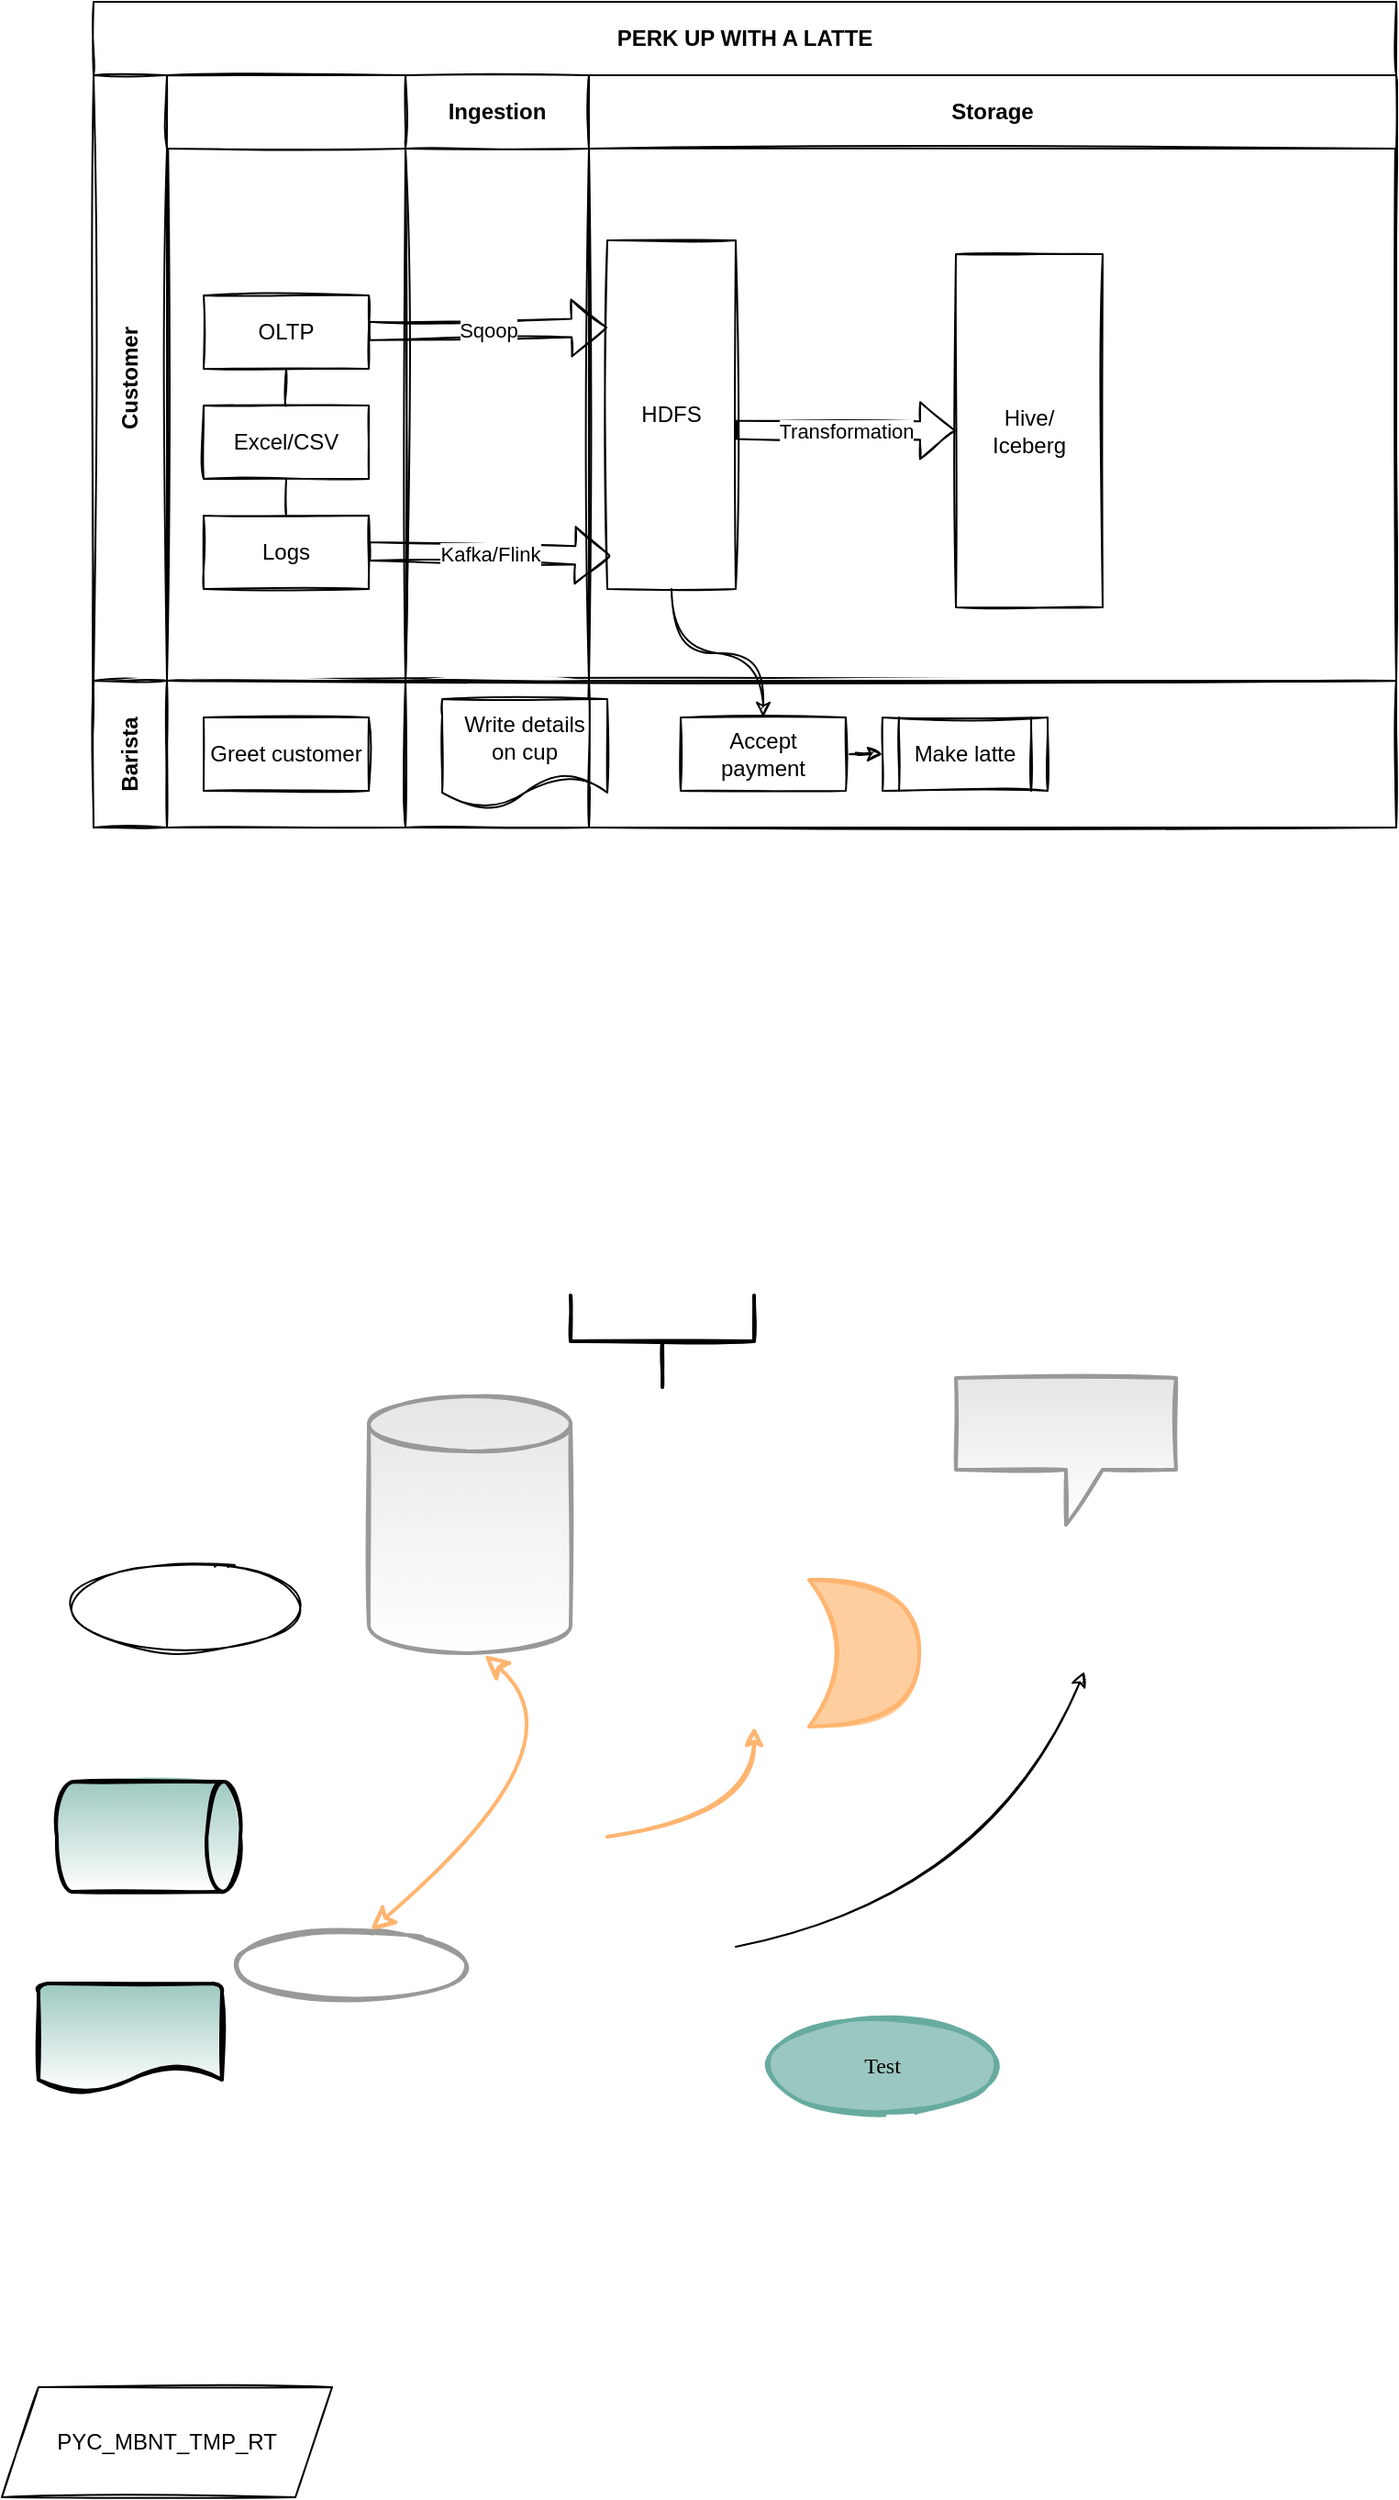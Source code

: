 <mxfile version="15.8.6" type="github" pages="3">
  <diagram id="kgpKYQtTHZ0yAKxKKP6v" name="Page-1">
    <mxGraphModel dx="946" dy="537" grid="1" gridSize="10" guides="1" tooltips="1" connect="1" arrows="1" fold="1" page="1" pageScale="1" pageWidth="850" pageHeight="1100" math="0" shadow="0">
      <root>
        <mxCell id="0" />
        <mxCell id="1" parent="0" />
        <mxCell id="3nuBFxr9cyL0pnOWT2aG-1" value="PERK UP WITH A LATTE" style="shape=table;childLayout=tableLayout;rowLines=0;columnLines=0;startSize=40;html=1;whiteSpace=wrap;collapsible=0;recursiveResize=0;expand=0;fontStyle=1;sketch=1;" parent="1" vertex="1">
          <mxGeometry x="90" y="60" width="710" height="450" as="geometry" />
        </mxCell>
        <mxCell id="3nuBFxr9cyL0pnOWT2aG-3" value="Customer" style="swimlane;horizontal=0;points=[[0,0.5],[1,0.5]];portConstraint=eastwest;startSize=40;html=1;whiteSpace=wrap;collapsible=0;recursiveResize=0;expand=0;sketch=1;" parent="3nuBFxr9cyL0pnOWT2aG-1" vertex="1">
          <mxGeometry y="40" width="710" height="330" as="geometry" />
        </mxCell>
        <mxCell id="3nuBFxr9cyL0pnOWT2aG-4" value="" style="swimlane;connectable=0;startSize=40;html=1;whiteSpace=wrap;collapsible=0;recursiveResize=0;expand=0;sketch=1;" parent="3nuBFxr9cyL0pnOWT2aG-3" vertex="1">
          <mxGeometry x="40" width="130" height="330" as="geometry">
            <mxRectangle width="130" height="330" as="alternateBounds" />
          </mxGeometry>
        </mxCell>
        <mxCell id="3nuBFxr9cyL0pnOWT2aG-7" value="OLTP" style="rounded=0;whiteSpace=wrap;html=1;sketch=1;" parent="3nuBFxr9cyL0pnOWT2aG-4" vertex="1">
          <mxGeometry x="20" y="120" width="90" height="40" as="geometry" />
        </mxCell>
        <mxCell id="0wmfkbyYq_gDQhUXeRkh-29" value="Excel/CSV" style="rounded=0;whiteSpace=wrap;html=1;sketch=1;" parent="3nuBFxr9cyL0pnOWT2aG-4" vertex="1">
          <mxGeometry x="20" y="180" width="90" height="40" as="geometry" />
        </mxCell>
        <mxCell id="0wmfkbyYq_gDQhUXeRkh-34" value="" style="endArrow=none;html=1;rounded=0;entryX=0.5;entryY=1;entryDx=0;entryDy=0;sketch=1;curved=1;" parent="3nuBFxr9cyL0pnOWT2aG-4" source="0wmfkbyYq_gDQhUXeRkh-29" target="3nuBFxr9cyL0pnOWT2aG-7" edge="1">
          <mxGeometry width="50" height="50" relative="1" as="geometry">
            <mxPoint x="260" y="200" as="sourcePoint" />
            <mxPoint x="310" y="150" as="targetPoint" />
          </mxGeometry>
        </mxCell>
        <mxCell id="0wmfkbyYq_gDQhUXeRkh-35" value="Logs" style="rounded=0;whiteSpace=wrap;html=1;sketch=1;" parent="3nuBFxr9cyL0pnOWT2aG-4" vertex="1">
          <mxGeometry x="20" y="240" width="90" height="40" as="geometry" />
        </mxCell>
        <mxCell id="0wmfkbyYq_gDQhUXeRkh-36" value="" style="endArrow=none;html=1;rounded=0;entryX=0.5;entryY=1;entryDx=0;entryDy=0;sketch=1;curved=1;" parent="3nuBFxr9cyL0pnOWT2aG-4" source="0wmfkbyYq_gDQhUXeRkh-35" target="0wmfkbyYq_gDQhUXeRkh-29" edge="1">
          <mxGeometry width="50" height="50" relative="1" as="geometry">
            <mxPoint x="75" y="200" as="sourcePoint" />
            <mxPoint x="75" y="170" as="targetPoint" />
          </mxGeometry>
        </mxCell>
        <mxCell id="0wmfkbyYq_gDQhUXeRkh-58" value="" style="endArrow=classic;html=1;rounded=0;strokeColor=default;strokeWidth=1;shape=flexArrow;entryX=0.029;entryY=0.905;entryDx=0;entryDy=0;entryPerimeter=0;sketch=1;curved=1;" parent="3nuBFxr9cyL0pnOWT2aG-4" target="3nuBFxr9cyL0pnOWT2aG-10" edge="1">
          <mxGeometry relative="1" as="geometry">
            <mxPoint x="110" y="259.5" as="sourcePoint" />
            <mxPoint x="210" y="259.5" as="targetPoint" />
          </mxGeometry>
        </mxCell>
        <mxCell id="0wmfkbyYq_gDQhUXeRkh-59" value="Kafka/Flink" style="edgeLabel;resizable=0;html=1;align=center;verticalAlign=middle;sketch=1;" parent="0wmfkbyYq_gDQhUXeRkh-58" connectable="0" vertex="1">
          <mxGeometry relative="1" as="geometry" />
        </mxCell>
        <mxCell id="3nuBFxr9cyL0pnOWT2aG-8" value="Ingestion" style="swimlane;connectable=0;startSize=40;html=1;whiteSpace=wrap;collapsible=0;recursiveResize=0;expand=0;sketch=1;" parent="3nuBFxr9cyL0pnOWT2aG-3" vertex="1">
          <mxGeometry x="170" width="100" height="330" as="geometry">
            <mxRectangle width="100" height="330" as="alternateBounds" />
          </mxGeometry>
        </mxCell>
        <mxCell id="0wmfkbyYq_gDQhUXeRkh-51" value="&lt;div&gt;Hive/&lt;/div&gt;&lt;div&gt;Iceberg&lt;/div&gt;" style="rounded=0;whiteSpace=wrap;html=1;sketch=1;" parent="3nuBFxr9cyL0pnOWT2aG-8" vertex="1">
          <mxGeometry x="300" y="97.5" width="80" height="192.5" as="geometry" />
        </mxCell>
        <mxCell id="0wmfkbyYq_gDQhUXeRkh-52" value="" style="endArrow=classic;html=1;rounded=0;strokeColor=default;strokeWidth=1;shape=flexArrow;entryX=0;entryY=0.5;entryDx=0;entryDy=0;sketch=1;curved=1;" parent="3nuBFxr9cyL0pnOWT2aG-8" target="0wmfkbyYq_gDQhUXeRkh-51" edge="1">
          <mxGeometry relative="1" as="geometry">
            <mxPoint x="180" y="193.25" as="sourcePoint" />
            <mxPoint x="280" y="193" as="targetPoint" />
          </mxGeometry>
        </mxCell>
        <mxCell id="0wmfkbyYq_gDQhUXeRkh-53" value="Transformation" style="edgeLabel;resizable=0;html=1;align=center;verticalAlign=middle;sketch=1;" parent="0wmfkbyYq_gDQhUXeRkh-52" connectable="0" vertex="1">
          <mxGeometry relative="1" as="geometry" />
        </mxCell>
        <mxCell id="3nuBFxr9cyL0pnOWT2aG-11" value="Storage" style="swimlane;connectable=0;startSize=40;html=1;whiteSpace=wrap;collapsible=0;recursiveResize=0;expand=0;sketch=1;" parent="3nuBFxr9cyL0pnOWT2aG-3" vertex="1">
          <mxGeometry x="270" width="440" height="330" as="geometry">
            <mxRectangle width="440" height="330" as="alternateBounds" />
          </mxGeometry>
        </mxCell>
        <mxCell id="3nuBFxr9cyL0pnOWT2aG-10" value="HDFS" style="rounded=0;whiteSpace=wrap;html=1;sketch=1;" parent="3nuBFxr9cyL0pnOWT2aG-11" vertex="1">
          <mxGeometry x="10" y="90" width="70" height="190" as="geometry" />
        </mxCell>
        <mxCell id="0wmfkbyYq_gDQhUXeRkh-46" value="" style="endArrow=classic;html=1;rounded=0;strokeColor=default;strokeWidth=1;shape=flexArrow;entryX=0;entryY=0.25;entryDx=0;entryDy=0;sketch=1;curved=1;" parent="3nuBFxr9cyL0pnOWT2aG-3" source="3nuBFxr9cyL0pnOWT2aG-7" target="3nuBFxr9cyL0pnOWT2aG-10" edge="1">
          <mxGeometry relative="1" as="geometry">
            <mxPoint x="280" y="140" as="sourcePoint" />
            <mxPoint x="240" y="140" as="targetPoint" />
          </mxGeometry>
        </mxCell>
        <mxCell id="0wmfkbyYq_gDQhUXeRkh-47" value="Sqoop" style="edgeLabel;resizable=0;html=1;align=center;verticalAlign=middle;sketch=1;" parent="0wmfkbyYq_gDQhUXeRkh-46" connectable="0" vertex="1">
          <mxGeometry relative="1" as="geometry" />
        </mxCell>
        <mxCell id="3nuBFxr9cyL0pnOWT2aG-15" value="Barista" style="swimlane;horizontal=0;points=[[0,0.5],[1,0.5]];portConstraint=eastwest;startSize=40;html=1;whiteSpace=wrap;collapsible=0;recursiveResize=0;expand=0;sketch=1;" parent="3nuBFxr9cyL0pnOWT2aG-1" vertex="1">
          <mxGeometry y="370" width="710" height="80" as="geometry" />
        </mxCell>
        <mxCell id="3nuBFxr9cyL0pnOWT2aG-16" value="" style="swimlane;connectable=0;startSize=0;html=1;whiteSpace=wrap;collapsible=0;recursiveResize=0;expand=0;sketch=1;" parent="3nuBFxr9cyL0pnOWT2aG-15" vertex="1">
          <mxGeometry x="40" width="130" height="80" as="geometry">
            <mxRectangle width="130" height="80" as="alternateBounds" />
          </mxGeometry>
        </mxCell>
        <mxCell id="3nuBFxr9cyL0pnOWT2aG-17" value="Greet customer" style="rounded=0;whiteSpace=wrap;html=1;sketch=1;" parent="3nuBFxr9cyL0pnOWT2aG-16" vertex="1">
          <mxGeometry x="20" y="20" width="90" height="40" as="geometry" />
        </mxCell>
        <mxCell id="3nuBFxr9cyL0pnOWT2aG-18" value="" style="swimlane;connectable=0;startSize=0;html=1;whiteSpace=wrap;collapsible=0;recursiveResize=0;expand=0;sketch=1;" parent="3nuBFxr9cyL0pnOWT2aG-15" vertex="1">
          <mxGeometry x="170" width="100" height="80" as="geometry">
            <mxRectangle width="100" height="80" as="alternateBounds" />
          </mxGeometry>
        </mxCell>
        <mxCell id="3nuBFxr9cyL0pnOWT2aG-19" value="" style="edgeStyle=orthogonalEdgeStyle;rounded=0;orthogonalLoop=1;jettySize=auto;html=1;sketch=1;curved=1;" parent="3nuBFxr9cyL0pnOWT2aG-18" source="3nuBFxr9cyL0pnOWT2aG-20" target="3nuBFxr9cyL0pnOWT2aG-22" edge="1">
          <mxGeometry relative="1" as="geometry" />
        </mxCell>
        <mxCell id="3nuBFxr9cyL0pnOWT2aG-20" value="Accept&lt;br&gt;payment" style="rounded=0;whiteSpace=wrap;html=1;sketch=1;" parent="3nuBFxr9cyL0pnOWT2aG-18" vertex="1">
          <mxGeometry x="150" y="20" width="90" height="40" as="geometry" />
        </mxCell>
        <mxCell id="3nuBFxr9cyL0pnOWT2aG-21" value="Write details&lt;br&gt;on cup" style="shape=document;whiteSpace=wrap;html=1;boundedLbl=1;sketch=1;" parent="3nuBFxr9cyL0pnOWT2aG-18" vertex="1">
          <mxGeometry x="20" y="10" width="90" height="60" as="geometry" />
        </mxCell>
        <mxCell id="3nuBFxr9cyL0pnOWT2aG-22" value="Make latte" style="shape=process;whiteSpace=wrap;html=1;backgroundOutline=1;sketch=1;" parent="3nuBFxr9cyL0pnOWT2aG-18" vertex="1">
          <mxGeometry x="260" y="20" width="90" height="40" as="geometry" />
        </mxCell>
        <mxCell id="3nuBFxr9cyL0pnOWT2aG-23" value="" style="swimlane;connectable=0;startSize=0;html=1;whiteSpace=wrap;collapsible=0;recursiveResize=0;expand=0;sketch=1;" parent="3nuBFxr9cyL0pnOWT2aG-15" vertex="1">
          <mxGeometry x="270" width="440" height="80" as="geometry">
            <mxRectangle width="440" height="80" as="alternateBounds" />
          </mxGeometry>
        </mxCell>
        <mxCell id="3nuBFxr9cyL0pnOWT2aG-27" value="" style="edgeStyle=orthogonalEdgeStyle;rounded=0;orthogonalLoop=1;jettySize=auto;html=1;sketch=1;curved=1;" parent="3nuBFxr9cyL0pnOWT2aG-1" source="3nuBFxr9cyL0pnOWT2aG-10" target="3nuBFxr9cyL0pnOWT2aG-20" edge="1">
          <mxGeometry relative="1" as="geometry" />
        </mxCell>
        <mxCell id="F-130Ks6sNWjlflBv_7v-2" value="" style="endArrow=classic;html=1;jumpSize=6;jumpStyle=none;sketch=1;curved=1;" parent="1" edge="1">
          <mxGeometry width="50" height="50" relative="1" as="geometry">
            <mxPoint x="440" y="1120" as="sourcePoint" />
            <mxPoint x="630" y="970" as="targetPoint" />
            <Array as="points">
              <mxPoint x="580" y="1090" />
            </Array>
          </mxGeometry>
        </mxCell>
        <mxCell id="F-130Ks6sNWjlflBv_7v-3" value="" style="shape=xor;whiteSpace=wrap;html=1;strokeWidth=2;strokeColor=#FFB570;fillColor=#FFCE9F;fillStyle=solid;sketch=1;" parent="1" vertex="1">
          <mxGeometry x="480" y="920" width="60" height="80" as="geometry" />
        </mxCell>
        <mxCell id="F-130Ks6sNWjlflBv_7v-4" value="" style="shape=cylinder3;whiteSpace=wrap;html=1;boundedLbl=1;backgroundOutline=1;size=15;strokeWidth=2;strokeColor=#999999;perimeterSpacing=0;shadow=0;fillColor=#E6E6E6;fillStyle=solid;gradientColor=#ffffff;gradientDirection=south;sketch=1;" parent="1" vertex="1">
          <mxGeometry x="240" y="820" width="110" height="140" as="geometry" />
        </mxCell>
        <mxCell id="F-130Ks6sNWjlflBv_7v-5" value="Test" style="ellipse;whiteSpace=wrap;html=1;strokeWidth=2;strokeColor=#67AB9F;fillColor=#9AC7BF;fillStyle=solid;flipH=1;flipV=1;fontFamily=Comic Sans MS;sketch=1;" parent="1" vertex="1">
          <mxGeometry x="460" y="1160" width="120" height="50" as="geometry" />
        </mxCell>
        <mxCell id="F-130Ks6sNWjlflBv_7v-6" value="" style="ellipse;whiteSpace=wrap;html=1;strokeWidth=2;strokeColor=#999999;sketch=1;" parent="1" vertex="1">
          <mxGeometry x="170" y="1110" width="120" height="40" as="geometry" />
        </mxCell>
        <mxCell id="F-130Ks6sNWjlflBv_7v-7" value="" style="ellipse;whiteSpace=wrap;html=1;sketch=1;" parent="1" vertex="1">
          <mxGeometry x="80" y="910" width="120" height="50" as="geometry" />
        </mxCell>
        <mxCell id="F-130Ks6sNWjlflBv_7v-8" value="" style="endArrow=classic;html=1;jumpStyle=none;jumpSize=6;strokeColor=#FFB570;strokeWidth=2;sketch=1;curved=1;" parent="1" edge="1">
          <mxGeometry width="50" height="50" relative="1" as="geometry">
            <mxPoint x="370" y="1060" as="sourcePoint" />
            <mxPoint x="450" y="1000" as="targetPoint" />
            <Array as="points">
              <mxPoint x="450" y="1050" />
            </Array>
          </mxGeometry>
        </mxCell>
        <mxCell id="F-130Ks6sNWjlflBv_7v-9" value="" style="shape=callout;whiteSpace=wrap;html=1;perimeter=calloutPerimeter;shadow=0;fillStyle=solid;strokeColor=#999999;strokeWidth=2;fillColor=#E6E6E6;gradientColor=#ffffff;gradientDirection=south;rounded=0;sketch=1;" parent="1" vertex="1">
          <mxGeometry x="560" y="810" width="120" height="80" as="geometry" />
        </mxCell>
        <mxCell id="F-130Ks6sNWjlflBv_7v-10" value="" style="endArrow=classic;startArrow=classic;html=1;strokeColor=#FFB570;strokeWidth=2;jumpStyle=none;jumpSize=6;entryX=0.573;entryY=1.007;entryDx=0;entryDy=0;entryPerimeter=0;exitX=0.592;exitY=0.025;exitDx=0;exitDy=0;exitPerimeter=0;shadow=0;endSize=9;startSize=9;sketch=1;curved=1;" parent="1" source="F-130Ks6sNWjlflBv_7v-6" target="F-130Ks6sNWjlflBv_7v-4" edge="1">
          <mxGeometry width="50" height="50" relative="1" as="geometry">
            <mxPoint x="100" y="1100" as="sourcePoint" />
            <mxPoint x="150" y="1050" as="targetPoint" />
            <Array as="points">
              <mxPoint x="360" y="1010" />
            </Array>
          </mxGeometry>
        </mxCell>
        <mxCell id="F-130Ks6sNWjlflBv_7v-12" value="" style="strokeWidth=2;html=1;shape=mxgraph.flowchart.annotation_2;align=left;labelPosition=right;pointerEvents=1;rounded=0;shadow=0;fillStyle=solid;fontFamily=Comic Sans MS;fillColor=#9AC7BF;gradientColor=#ffffff;gradientDirection=south;rotation=-90;sketch=1;" parent="1" vertex="1">
          <mxGeometry x="375" y="740" width="50" height="100" as="geometry" />
        </mxCell>
        <mxCell id="F-130Ks6sNWjlflBv_7v-14" value="" style="strokeWidth=2;html=1;shape=mxgraph.flowchart.direct_data;whiteSpace=wrap;rounded=0;shadow=0;fillStyle=solid;fontFamily=Comic Sans MS;fillColor=#9AC7BF;gradientColor=#ffffff;gradientDirection=south;sketch=1;" parent="1" vertex="1">
          <mxGeometry x="70" y="1030" width="100" height="60" as="geometry" />
        </mxCell>
        <mxCell id="F-130Ks6sNWjlflBv_7v-15" value="" style="strokeWidth=2;html=1;shape=mxgraph.flowchart.document2;whiteSpace=wrap;size=0.25;rounded=0;shadow=0;fillStyle=solid;fontFamily=Comic Sans MS;fillColor=#9AC7BF;gradientColor=#ffffff;gradientDirection=south;sketch=1;" parent="1" vertex="1">
          <mxGeometry x="60" y="1140" width="100" height="60" as="geometry" />
        </mxCell>
        <mxCell id="P0uqGtsDCFdAylbsEhY_-1" value="PYC_MBNT_TMP_RT" style="shape=parallelogram;perimeter=parallelogramPerimeter;whiteSpace=wrap;html=1;fixedSize=1;sketch=1;" vertex="1" parent="1">
          <mxGeometry x="40" y="1360" width="180" height="60" as="geometry" />
        </mxCell>
      </root>
    </mxGraphModel>
  </diagram>
  <diagram id="_b-V6DLTBz6PGseD2xgY" name="Page-2">
    <mxGraphModel dx="946" dy="537" grid="1" gridSize="10" guides="1" tooltips="1" connect="1" arrows="1" fold="1" page="1" pageScale="1" pageWidth="850" pageHeight="1100" math="0" shadow="0">
      <root>
        <mxCell id="W7oui88Ck5lZrDlK5Bfh-0" />
        <mxCell id="W7oui88Ck5lZrDlK5Bfh-1" parent="W7oui88Ck5lZrDlK5Bfh-0" />
        <mxCell id="6u0kIG3oSp3FxZnsTFts-14" value="Land in HDFS" style="whiteSpace=wrap;html=1;aspect=fixed;fontFamily=Helvetica;fontSize=12;align=center;" parent="W7oui88Ck5lZrDlK5Bfh-1" vertex="1">
          <mxGeometry x="290" y="130" width="100" height="100" as="geometry" />
        </mxCell>
        <mxCell id="6u0kIG3oSp3FxZnsTFts-16" value="&lt;div&gt;XML&lt;/div&gt;&lt;div&gt;CSV&lt;/div&gt;&lt;div&gt;Excel&lt;/div&gt;&lt;div&gt;TXT&lt;br&gt;&lt;/div&gt;&lt;div&gt;Logs&lt;br&gt;&lt;/div&gt;" style="rounded=0;whiteSpace=wrap;html=1;fontFamily=Helvetica;fontSize=12;align=center;" parent="W7oui88Ck5lZrDlK5Bfh-1" vertex="1">
          <mxGeometry x="15" y="140" width="120" height="80" as="geometry" />
        </mxCell>
        <mxCell id="6u0kIG3oSp3FxZnsTFts-19" value="" style="endArrow=classic;html=1;rounded=0;fontFamily=Helvetica;fontSize=12;strokeColor=default;strokeWidth=1;" parent="W7oui88Ck5lZrDlK5Bfh-1" source="6u0kIG3oSp3FxZnsTFts-16" target="6u0kIG3oSp3FxZnsTFts-14" edge="1">
          <mxGeometry width="50" height="50" relative="1" as="geometry">
            <mxPoint x="135" y="190" as="sourcePoint" />
            <mxPoint x="185" y="140" as="targetPoint" />
          </mxGeometry>
        </mxCell>
        <mxCell id="L_lYqqfeai27Hy3bbyJA-0" value="offload/put hdfs" style="edgeLabel;html=1;align=center;verticalAlign=middle;resizable=0;points=[];fontSize=12;fontFamily=Helvetica;fontColor=#000000;" parent="6u0kIG3oSp3FxZnsTFts-19" vertex="1" connectable="0">
          <mxGeometry x="-0.025" relative="1" as="geometry">
            <mxPoint as="offset" />
          </mxGeometry>
        </mxCell>
        <mxCell id="6u0kIG3oSp3FxZnsTFts-20" value="" style="endArrow=classic;html=1;rounded=0;fontFamily=Helvetica;fontSize=12;strokeColor=default;strokeWidth=1;exitX=1;exitY=0.5;exitDx=0;exitDy=0;entryX=0.5;entryY=0;entryDx=0;entryDy=0;" parent="W7oui88Ck5lZrDlK5Bfh-1" source="6u0kIG3oSp3FxZnsTFts-14" target="6u0kIG3oSp3FxZnsTFts-21" edge="1">
          <mxGeometry width="50" height="50" relative="1" as="geometry">
            <mxPoint x="335" y="179.5" as="sourcePoint" />
            <mxPoint x="365" y="180" as="targetPoint" />
            <Array as="points">
              <mxPoint x="455" y="180" />
            </Array>
          </mxGeometry>
        </mxCell>
        <mxCell id="L_lYqqfeai27Hy3bbyJA-1" value="Spark" style="edgeLabel;html=1;align=center;verticalAlign=middle;resizable=0;points=[];fontSize=12;fontFamily=Helvetica;fontColor=#000000;" parent="6u0kIG3oSp3FxZnsTFts-20" vertex="1" connectable="0">
          <mxGeometry x="0.013" y="2" relative="1" as="geometry">
            <mxPoint as="offset" />
          </mxGeometry>
        </mxCell>
        <mxCell id="6u0kIG3oSp3FxZnsTFts-21" value="&lt;div&gt;Hive/&lt;/div&gt;&lt;div&gt;Iceberg&lt;br&gt;&lt;/div&gt;" style="whiteSpace=wrap;html=1;aspect=fixed;fontFamily=Helvetica;fontSize=12;align=center;" parent="W7oui88Ck5lZrDlK5Bfh-1" vertex="1">
          <mxGeometry x="405" y="290" width="100" height="100" as="geometry" />
        </mxCell>
        <mxCell id="6u0kIG3oSp3FxZnsTFts-25" value="OLTP" style="rounded=0;whiteSpace=wrap;html=1;fontFamily=Helvetica;fontSize=12;align=center;" parent="W7oui88Ck5lZrDlK5Bfh-1" vertex="1">
          <mxGeometry x="15" y="440" width="120" height="80" as="geometry" />
        </mxCell>
        <mxCell id="6u0kIG3oSp3FxZnsTFts-27" value="" style="endArrow=classic;html=1;rounded=0;fontFamily=Helvetica;fontSize=12;strokeColor=default;strokeWidth=1;entryX=0.5;entryY=1;entryDx=0;entryDy=0;" parent="W7oui88Ck5lZrDlK5Bfh-1" source="6u0kIG3oSp3FxZnsTFts-25" target="6u0kIG3oSp3FxZnsTFts-21" edge="1">
          <mxGeometry width="50" height="50" relative="1" as="geometry">
            <mxPoint x="315" y="480" as="sourcePoint" />
            <mxPoint x="390" y="480" as="targetPoint" />
            <Array as="points">
              <mxPoint x="455" y="480" />
            </Array>
          </mxGeometry>
        </mxCell>
        <mxCell id="6u0kIG3oSp3FxZnsTFts-29" value="Sqoop/Kafka/Flink/OGG" style="text;html=1;align=center;verticalAlign=middle;resizable=0;points=[];autosize=1;strokeColor=none;fillColor=none;fontSize=12;fontFamily=Helvetica;" parent="W7oui88Ck5lZrDlK5Bfh-1" vertex="1">
          <mxGeometry x="165" y="460" width="140" height="20" as="geometry" />
        </mxCell>
        <mxCell id="6u0kIG3oSp3FxZnsTFts-30" value="&lt;div&gt;&lt;b&gt;Zone 1:&lt;/b&gt;&lt;/div&gt;&lt;div&gt;Sử dụng Hive/Iceberg map file system hdfs&lt;/div&gt;&lt;div&gt;Thực hiện transformation&lt;br&gt;Chia partition cho file system hdfs&lt;/div&gt;&lt;div&gt;Append/merge thông tin IUD(CDC)&lt;/div&gt;&lt;div&gt;Thực hiện một số công việc join các tables&lt;br&gt;&lt;/div&gt;&lt;div&gt;&lt;br&gt;&lt;/div&gt;&lt;div&gt;chốt oltp =&amp;gt; iceberg table&lt;/div&gt;&lt;div&gt;CDC =&amp;gt; dữ liệu phát sinh, bảng đồng bộ 1:1&lt;br&gt;&lt;/div&gt;&lt;div&gt;Giải quyết trường hợp backup hàng ngày&lt;/div&gt;&lt;div&gt;Chốt - Nhân mô tả kịch bản&lt;br&gt;&lt;/div&gt;" style="text;html=1;align=center;verticalAlign=middle;resizable=0;points=[];autosize=1;strokeColor=none;fillColor=none;fontSize=12;fontFamily=Helvetica;" parent="W7oui88Ck5lZrDlK5Bfh-1" vertex="1">
          <mxGeometry x="535" y="260" width="250" height="160" as="geometry" />
        </mxCell>
        <mxCell id="6u0kIG3oSp3FxZnsTFts-31" value="&lt;div&gt;&lt;b&gt;Thư mục HDFS&lt;/b&gt;&lt;/div&gt;&lt;div align=&quot;left&quot;&gt;/user/&amp;lt;username&amp;gt;&lt;br&gt;&lt;/div&gt;&lt;div align=&quot;left&quot;&gt;/etl/&lt;/div&gt;&lt;div align=&quot;left&quot;&gt;/tmp/&lt;/div&gt;&lt;div align=&quot;left&quot;&gt;/data/&lt;/div&gt;&lt;div align=&quot;left&quot;&gt;/app/&lt;/div&gt;&lt;div align=&quot;left&quot;&gt;/metadata/&lt;/div&gt;&lt;div align=&quot;left&quot;&gt;/landing/&lt;br&gt;&lt;/div&gt;" style="text;html=1;align=center;verticalAlign=middle;resizable=0;points=[];autosize=1;strokeColor=none;fillColor=none;fontSize=12;fontFamily=Helvetica;" parent="W7oui88Ck5lZrDlK5Bfh-1" vertex="1">
          <mxGeometry x="150" y="290" width="110" height="120" as="geometry" />
        </mxCell>
        <mxCell id="6u0kIG3oSp3FxZnsTFts-32" value="&lt;div&gt;Chia partition file system hdfs&lt;/div&gt;&lt;div&gt;Năm/tháng/ngày theo từng table&lt;br&gt;&lt;/div&gt;" style="text;html=1;align=center;verticalAlign=middle;resizable=0;points=[];autosize=1;strokeColor=none;fillColor=none;fontSize=12;fontFamily=Helvetica;" parent="W7oui88Ck5lZrDlK5Bfh-1" vertex="1">
          <mxGeometry x="540" y="465" width="190" height="30" as="geometry" />
        </mxCell>
        <mxCell id="6u0kIG3oSp3FxZnsTFts-33" value="Events" style="rounded=0;whiteSpace=wrap;html=1;fontFamily=Helvetica;fontSize=12;align=center;" parent="W7oui88Ck5lZrDlK5Bfh-1" vertex="1">
          <mxGeometry x="10" y="605" width="120" height="60" as="geometry" />
        </mxCell>
        <mxCell id="6u0kIG3oSp3FxZnsTFts-36" value="Ingest" style="swimlane;startSize=0;fontFamily=Helvetica;fontSize=12;align=center;verticalAlign=top;" parent="W7oui88Ck5lZrDlK5Bfh-1" vertex="1">
          <mxGeometry x="170" y="560" width="170" height="150" as="geometry">
            <mxRectangle x="330" y="970" width="70" height="20" as="alternateBounds" />
          </mxGeometry>
        </mxCell>
        <mxCell id="6u0kIG3oSp3FxZnsTFts-37" value="Kafka" style="rounded=0;whiteSpace=wrap;html=1;fontFamily=Helvetica;fontSize=12;align=center;verticalAlign=top;" parent="6u0kIG3oSp3FxZnsTFts-36" vertex="1">
          <mxGeometry x="35" y="90" width="120" height="30" as="geometry" />
        </mxCell>
        <mxCell id="6u0kIG3oSp3FxZnsTFts-38" value="OGG" style="rounded=0;whiteSpace=wrap;html=1;fontFamily=Helvetica;fontSize=12;align=center;verticalAlign=top;" parent="6u0kIG3oSp3FxZnsTFts-36" vertex="1">
          <mxGeometry x="35" y="30" width="120" height="30" as="geometry" />
        </mxCell>
        <mxCell id="L_lYqqfeai27Hy3bbyJA-4" value="" style="endArrow=classic;html=1;rounded=0;fontFamily=Helvetica;fontSize=12;strokeColor=default;strokeWidth=1;exitX=0.5;exitY=1;exitDx=0;exitDy=0;entryX=0.5;entryY=0;entryDx=0;entryDy=0;" parent="6u0kIG3oSp3FxZnsTFts-36" source="6u0kIG3oSp3FxZnsTFts-38" target="6u0kIG3oSp3FxZnsTFts-37" edge="1">
          <mxGeometry width="50" height="50" relative="1" as="geometry">
            <mxPoint x="180" y="85" as="sourcePoint" />
            <mxPoint x="230" y="85" as="targetPoint" />
          </mxGeometry>
        </mxCell>
        <mxCell id="6u0kIG3oSp3FxZnsTFts-39" value="" style="endArrow=classic;html=1;rounded=0;fontFamily=Helvetica;fontSize=12;strokeColor=default;strokeWidth=1;exitX=1;exitY=0.5;exitDx=0;exitDy=0;entryX=0;entryY=0.5;entryDx=0;entryDy=0;" parent="W7oui88Ck5lZrDlK5Bfh-1" source="6u0kIG3oSp3FxZnsTFts-33" target="6u0kIG3oSp3FxZnsTFts-36" edge="1">
          <mxGeometry width="50" height="50" relative="1" as="geometry">
            <mxPoint x="130" y="495" as="sourcePoint" />
            <mxPoint x="400" y="495" as="targetPoint" />
          </mxGeometry>
        </mxCell>
        <mxCell id="6u0kIG3oSp3FxZnsTFts-40" value="Streaming Processing" style="swimlane;startSize=0;fontFamily=Helvetica;fontSize=12;align=center;verticalAlign=top;" parent="W7oui88Ck5lZrDlK5Bfh-1" vertex="1">
          <mxGeometry x="390" y="560" width="170" height="150" as="geometry">
            <mxRectangle x="330" y="970" width="70" height="20" as="alternateBounds" />
          </mxGeometry>
        </mxCell>
        <mxCell id="6u0kIG3oSp3FxZnsTFts-41" value="Flink" style="rounded=0;whiteSpace=wrap;html=1;fontFamily=Helvetica;fontSize=12;align=center;verticalAlign=top;" parent="6u0kIG3oSp3FxZnsTFts-40" vertex="1">
          <mxGeometry x="35" y="70" width="120" height="30" as="geometry" />
        </mxCell>
        <mxCell id="6u0kIG3oSp3FxZnsTFts-42" value="Kafka" style="rounded=0;whiteSpace=wrap;html=1;fontFamily=Helvetica;fontSize=12;align=center;verticalAlign=top;" parent="6u0kIG3oSp3FxZnsTFts-40" vertex="1">
          <mxGeometry x="35" y="30" width="120" height="30" as="geometry" />
        </mxCell>
        <mxCell id="L_lYqqfeai27Hy3bbyJA-3" value="Spark Streaming" style="rounded=0;whiteSpace=wrap;html=1;fontFamily=Helvetica;fontSize=12;align=center;verticalAlign=top;" parent="6u0kIG3oSp3FxZnsTFts-40" vertex="1">
          <mxGeometry x="35" y="110" width="120" height="30" as="geometry" />
        </mxCell>
        <mxCell id="6u0kIG3oSp3FxZnsTFts-43" value="" style="endArrow=classic;html=1;rounded=0;fontFamily=Helvetica;fontSize=12;strokeColor=default;strokeWidth=1;exitX=1;exitY=0.5;exitDx=0;exitDy=0;" parent="W7oui88Ck5lZrDlK5Bfh-1" source="6u0kIG3oSp3FxZnsTFts-36" target="6u0kIG3oSp3FxZnsTFts-40" edge="1">
          <mxGeometry width="50" height="50" relative="1" as="geometry">
            <mxPoint x="380" y="695" as="sourcePoint" />
            <mxPoint x="390" y="635" as="targetPoint" />
          </mxGeometry>
        </mxCell>
        <mxCell id="6u0kIG3oSp3FxZnsTFts-44" value="Storage" style="swimlane;startSize=0;fontFamily=Helvetica;fontSize=12;align=center;verticalAlign=top;" parent="W7oui88Ck5lZrDlK5Bfh-1" vertex="1">
          <mxGeometry x="570" y="780" width="200" height="160" as="geometry" />
        </mxCell>
        <mxCell id="6u0kIG3oSp3FxZnsTFts-45" value="Iceberg" style="rounded=0;whiteSpace=wrap;html=1;fontFamily=Helvetica;fontSize=12;align=center;verticalAlign=top;" parent="6u0kIG3oSp3FxZnsTFts-44" vertex="1">
          <mxGeometry x="20" y="50" width="60" height="30" as="geometry" />
        </mxCell>
        <mxCell id="6u0kIG3oSp3FxZnsTFts-46" value="HDFS" style="rounded=0;whiteSpace=wrap;html=1;fontFamily=Helvetica;fontSize=12;align=center;verticalAlign=top;" parent="6u0kIG3oSp3FxZnsTFts-44" vertex="1">
          <mxGeometry x="20" y="100" width="160" height="30" as="geometry" />
        </mxCell>
        <mxCell id="6u0kIG3oSp3FxZnsTFts-49" value="Hive" style="rounded=0;whiteSpace=wrap;html=1;fontFamily=Helvetica;fontSize=12;align=center;verticalAlign=top;" parent="6u0kIG3oSp3FxZnsTFts-44" vertex="1">
          <mxGeometry x="110" y="50" width="60" height="30" as="geometry" />
        </mxCell>
        <mxCell id="6u0kIG3oSp3FxZnsTFts-48" value="" style="endArrow=classic;html=1;rounded=0;fontFamily=Helvetica;fontSize=12;strokeColor=default;strokeWidth=1;exitX=0.5;exitY=1;exitDx=0;exitDy=0;" parent="W7oui88Ck5lZrDlK5Bfh-1" source="6u0kIG3oSp3FxZnsTFts-40" target="6u0kIG3oSp3FxZnsTFts-44" edge="1">
          <mxGeometry width="50" height="50" relative="1" as="geometry">
            <mxPoint x="340" y="810" as="sourcePoint" />
            <mxPoint x="630" y="860" as="targetPoint" />
            <Array as="points">
              <mxPoint x="475" y="860" />
            </Array>
          </mxGeometry>
        </mxCell>
        <mxCell id="6u0kIG3oSp3FxZnsTFts-50" value="Batch Processing" style="swimlane;startSize=0;fontFamily=Helvetica;fontSize=12;align=center;verticalAlign=top;" parent="W7oui88Ck5lZrDlK5Bfh-1" vertex="1">
          <mxGeometry x="585" y="560" width="170" height="150" as="geometry">
            <mxRectangle x="330" y="970" width="70" height="20" as="alternateBounds" />
          </mxGeometry>
        </mxCell>
        <mxCell id="6u0kIG3oSp3FxZnsTFts-52" value="Spark" style="rounded=0;whiteSpace=wrap;html=1;fontFamily=Helvetica;fontSize=12;align=center;verticalAlign=top;" parent="6u0kIG3oSp3FxZnsTFts-50" vertex="1">
          <mxGeometry x="35" y="30" width="120" height="30" as="geometry" />
        </mxCell>
        <mxCell id="6u0kIG3oSp3FxZnsTFts-53" value="" style="endArrow=classic;startArrow=classic;html=1;rounded=0;fontFamily=Helvetica;fontSize=12;strokeColor=default;strokeWidth=1;entryX=0.5;entryY=1;entryDx=0;entryDy=0;" parent="W7oui88Ck5lZrDlK5Bfh-1" source="6u0kIG3oSp3FxZnsTFts-44" target="6u0kIG3oSp3FxZnsTFts-50" edge="1">
          <mxGeometry width="50" height="50" relative="1" as="geometry">
            <mxPoint x="330" y="720" as="sourcePoint" />
            <mxPoint x="380" y="670" as="targetPoint" />
          </mxGeometry>
        </mxCell>
        <mxCell id="6u0kIG3oSp3FxZnsTFts-54" value="Storage" style="swimlane;startSize=0;fontFamily=Helvetica;fontSize=12;align=center;verticalAlign=top;" parent="W7oui88Ck5lZrDlK5Bfh-1" vertex="1">
          <mxGeometry x="10" y="1150" width="200" height="160" as="geometry" />
        </mxCell>
        <mxCell id="6u0kIG3oSp3FxZnsTFts-55" value="Iceberg" style="rounded=0;whiteSpace=wrap;html=1;fontFamily=Helvetica;fontSize=12;align=center;verticalAlign=top;" parent="6u0kIG3oSp3FxZnsTFts-54" vertex="1">
          <mxGeometry x="20" y="50" width="60" height="30" as="geometry" />
        </mxCell>
        <mxCell id="6u0kIG3oSp3FxZnsTFts-56" value="HDFS" style="rounded=0;whiteSpace=wrap;html=1;fontFamily=Helvetica;fontSize=12;align=center;verticalAlign=top;" parent="6u0kIG3oSp3FxZnsTFts-54" vertex="1">
          <mxGeometry x="20" y="100" width="160" height="30" as="geometry" />
        </mxCell>
        <mxCell id="6u0kIG3oSp3FxZnsTFts-57" value="Hive" style="rounded=0;whiteSpace=wrap;html=1;fontFamily=Helvetica;fontSize=12;align=center;verticalAlign=top;" parent="6u0kIG3oSp3FxZnsTFts-54" vertex="1">
          <mxGeometry x="110" y="50" width="60" height="30" as="geometry" />
        </mxCell>
        <mxCell id="6u0kIG3oSp3FxZnsTFts-58" value="&lt;div&gt;&lt;b&gt;Zone 1&lt;/b&gt;&lt;/div&gt;&lt;div&gt;Đã được xử lý Load Incremental&lt;/div&gt;&lt;div&gt;Thực hiện denormalize đơn giản&lt;br&gt;&lt;/div&gt;&lt;div&gt;File system HDFS: Avro, Parquet, nén snappy&lt;br&gt;&lt;/div&gt;&lt;div&gt;&lt;br&gt;&lt;/div&gt;&lt;div&gt;&lt;br&gt;&lt;/div&gt;" style="text;html=1;align=center;verticalAlign=middle;resizable=0;points=[];autosize=1;strokeColor=none;fillColor=none;fontSize=12;fontFamily=Helvetica;" parent="W7oui88Ck5lZrDlK5Bfh-1" vertex="1">
          <mxGeometry x="540" y="970" width="260" height="90" as="geometry" />
        </mxCell>
        <mxCell id="6u0kIG3oSp3FxZnsTFts-59" value="&lt;b&gt;Zone 1&lt;/b&gt;" style="text;html=1;align=center;verticalAlign=middle;resizable=0;points=[];autosize=1;strokeColor=none;fillColor=none;fontSize=12;fontFamily=Helvetica;" parent="W7oui88Ck5lZrDlK5Bfh-1" vertex="1">
          <mxGeometry x="65" y="1320" width="50" height="20" as="geometry" />
        </mxCell>
        <mxCell id="6u0kIG3oSp3FxZnsTFts-60" value="Storage" style="swimlane;startSize=0;fontFamily=Helvetica;fontSize=12;align=center;verticalAlign=top;" parent="W7oui88Ck5lZrDlK5Bfh-1" vertex="1">
          <mxGeometry x="310" y="1150" width="200" height="160" as="geometry" />
        </mxCell>
        <mxCell id="6u0kIG3oSp3FxZnsTFts-61" value="Iceberg" style="rounded=0;whiteSpace=wrap;html=1;fontFamily=Helvetica;fontSize=12;align=center;verticalAlign=top;" parent="6u0kIG3oSp3FxZnsTFts-60" vertex="1">
          <mxGeometry x="20" y="50" width="60" height="30" as="geometry" />
        </mxCell>
        <mxCell id="6u0kIG3oSp3FxZnsTFts-62" value="HDFS" style="rounded=0;whiteSpace=wrap;html=1;fontFamily=Helvetica;fontSize=12;align=center;verticalAlign=top;" parent="6u0kIG3oSp3FxZnsTFts-60" vertex="1">
          <mxGeometry x="20" y="100" width="160" height="30" as="geometry" />
        </mxCell>
        <mxCell id="6u0kIG3oSp3FxZnsTFts-63" value="Hive" style="rounded=0;whiteSpace=wrap;html=1;fontFamily=Helvetica;fontSize=12;align=center;verticalAlign=top;" parent="6u0kIG3oSp3FxZnsTFts-60" vertex="1">
          <mxGeometry x="110" y="50" width="60" height="30" as="geometry" />
        </mxCell>
        <mxCell id="6u0kIG3oSp3FxZnsTFts-64" value="&lt;div&gt;&lt;b&gt;Zone 2&lt;/b&gt;&lt;/div&gt;&lt;div&gt;Tạo các Dataset bằng cách denormalize&lt;br&gt;&lt;/div&gt;&lt;div&gt;&lt;span style=&quot;background-color: rgb(255 , 255 , 102)&quot;&gt;Lưu dữ liệu snapshot hàng ngày/tháng&lt;/span&gt;&lt;/div&gt;&lt;div&gt;Tạo Dataset theo chủ đề cụ thể theo nhu cầu&lt;/div&gt;&lt;div&gt;Là nơi cung cấp dữ liệu cho các ứng dụng, data science&lt;/div&gt;&lt;div&gt;&lt;br&gt;&lt;/div&gt;&lt;div&gt;Định dạng file system HDFS là Avro, Parquet, nén snappy&lt;br&gt;&lt;/div&gt;" style="text;html=1;align=center;verticalAlign=middle;resizable=0;points=[];autosize=1;strokeColor=none;fillColor=none;fontSize=12;fontFamily=Helvetica;" parent="W7oui88Ck5lZrDlK5Bfh-1" vertex="1">
          <mxGeometry x="240" y="1320" width="320" height="100" as="geometry" />
        </mxCell>
        <mxCell id="6u0kIG3oSp3FxZnsTFts-65" value="" style="endArrow=classic;html=1;rounded=0;fontFamily=Helvetica;fontSize=12;strokeColor=default;strokeWidth=1;exitX=1;exitY=0.5;exitDx=0;exitDy=0;entryX=0;entryY=0.5;entryDx=0;entryDy=0;" parent="W7oui88Ck5lZrDlK5Bfh-1" source="6u0kIG3oSp3FxZnsTFts-54" target="6u0kIG3oSp3FxZnsTFts-60" edge="1">
          <mxGeometry width="50" height="50" relative="1" as="geometry">
            <mxPoint x="300" y="1230" as="sourcePoint" />
            <mxPoint x="380" y="1170" as="targetPoint" />
          </mxGeometry>
        </mxCell>
        <mxCell id="6u0kIG3oSp3FxZnsTFts-66" value="Spark ETL" style="edgeLabel;html=1;align=center;verticalAlign=middle;resizable=0;points=[];fontSize=12;fontFamily=Helvetica;" parent="6u0kIG3oSp3FxZnsTFts-65" vertex="1" connectable="0">
          <mxGeometry x="-0.153" y="-1" relative="1" as="geometry">
            <mxPoint as="offset" />
          </mxGeometry>
        </mxCell>
        <mxCell id="6u0kIG3oSp3FxZnsTFts-67" value="Storage" style="swimlane;startSize=0;fontFamily=Helvetica;fontSize=12;align=center;verticalAlign=top;" parent="W7oui88Ck5lZrDlK5Bfh-1" vertex="1">
          <mxGeometry x="310" y="1460" width="200" height="160" as="geometry" />
        </mxCell>
        <mxCell id="6u0kIG3oSp3FxZnsTFts-68" value="Iceberg" style="rounded=0;whiteSpace=wrap;html=1;fontFamily=Helvetica;fontSize=12;align=center;verticalAlign=top;" parent="6u0kIG3oSp3FxZnsTFts-67" vertex="1">
          <mxGeometry x="20" y="50" width="60" height="30" as="geometry" />
        </mxCell>
        <mxCell id="6u0kIG3oSp3FxZnsTFts-69" value="HDFS" style="rounded=0;whiteSpace=wrap;html=1;fontFamily=Helvetica;fontSize=12;align=center;verticalAlign=top;" parent="6u0kIG3oSp3FxZnsTFts-67" vertex="1">
          <mxGeometry x="20" y="100" width="160" height="30" as="geometry" />
        </mxCell>
        <mxCell id="6u0kIG3oSp3FxZnsTFts-70" value="Hive" style="rounded=0;whiteSpace=wrap;html=1;fontFamily=Helvetica;fontSize=12;align=center;verticalAlign=top;" parent="6u0kIG3oSp3FxZnsTFts-67" vertex="1">
          <mxGeometry x="110" y="50" width="60" height="30" as="geometry" />
        </mxCell>
        <mxCell id="6u0kIG3oSp3FxZnsTFts-73" value="" style="endArrow=classic;html=1;rounded=0;fontFamily=Helvetica;fontSize=12;strokeColor=default;strokeWidth=1;exitX=1;exitY=0.5;exitDx=0;exitDy=0;entryX=1;entryY=0.5;entryDx=0;entryDy=0;" parent="W7oui88Ck5lZrDlK5Bfh-1" source="6u0kIG3oSp3FxZnsTFts-60" target="6u0kIG3oSp3FxZnsTFts-67" edge="1">
          <mxGeometry width="50" height="50" relative="1" as="geometry">
            <mxPoint x="400" y="1560" as="sourcePoint" />
            <mxPoint x="530" y="1550" as="targetPoint" />
            <Array as="points">
              <mxPoint x="570" y="1230" />
              <mxPoint x="570" y="1540" />
            </Array>
          </mxGeometry>
        </mxCell>
        <mxCell id="6u0kIG3oSp3FxZnsTFts-75" value="Spark ETL" style="edgeLabel;html=1;align=center;verticalAlign=middle;resizable=0;points=[];fontSize=12;fontFamily=Helvetica;" parent="6u0kIG3oSp3FxZnsTFts-73" vertex="1" connectable="0">
          <mxGeometry x="-0.209" y="1" relative="1" as="geometry">
            <mxPoint as="offset" />
          </mxGeometry>
        </mxCell>
        <mxCell id="6u0kIG3oSp3FxZnsTFts-74" value="DWH truyền thống" style="rounded=0;whiteSpace=wrap;html=1;fontFamily=Helvetica;fontSize=12;align=center;verticalAlign=middle;" parent="W7oui88Ck5lZrDlK5Bfh-1" vertex="1">
          <mxGeometry x="350" y="1780" width="120" height="60" as="geometry" />
        </mxCell>
        <mxCell id="6u0kIG3oSp3FxZnsTFts-76" value="" style="endArrow=classic;html=1;rounded=0;fontFamily=Helvetica;fontSize=12;strokeColor=default;strokeWidth=1;exitX=0.5;exitY=1;exitDx=0;exitDy=0;entryX=-0.005;entryY=0.544;entryDx=0;entryDy=0;entryPerimeter=0;" parent="W7oui88Ck5lZrDlK5Bfh-1" source="6u0kIG3oSp3FxZnsTFts-54" target="6u0kIG3oSp3FxZnsTFts-67" edge="1">
          <mxGeometry width="50" height="50" relative="1" as="geometry">
            <mxPoint x="520" y="1240" as="sourcePoint" />
            <mxPoint x="520" y="1550" as="targetPoint" />
            <Array as="points">
              <mxPoint x="110" y="1547" />
            </Array>
          </mxGeometry>
        </mxCell>
        <mxCell id="6u0kIG3oSp3FxZnsTFts-77" value="Spark ETL" style="edgeLabel;html=1;align=center;verticalAlign=middle;resizable=0;points=[];fontSize=12;fontFamily=Helvetica;" parent="6u0kIG3oSp3FxZnsTFts-76" vertex="1" connectable="0">
          <mxGeometry x="-0.209" y="1" relative="1" as="geometry">
            <mxPoint as="offset" />
          </mxGeometry>
        </mxCell>
        <mxCell id="6u0kIG3oSp3FxZnsTFts-79" value="Sqoop Import / Export" style="endArrow=classic;startArrow=classic;html=1;rounded=0;fontFamily=Helvetica;fontSize=12;strokeColor=default;strokeWidth=1;exitX=0.5;exitY=0;exitDx=0;exitDy=0;entryX=0.5;entryY=1;entryDx=0;entryDy=0;" parent="W7oui88Ck5lZrDlK5Bfh-1" source="6u0kIG3oSp3FxZnsTFts-74" target="6u0kIG3oSp3FxZnsTFts-67" edge="1">
          <mxGeometry width="50" height="50" relative="1" as="geometry">
            <mxPoint x="510" y="1670" as="sourcePoint" />
            <mxPoint x="560" y="1620" as="targetPoint" />
          </mxGeometry>
        </mxCell>
        <mxCell id="6u0kIG3oSp3FxZnsTFts-80" value="&lt;div&gt;Sử dụng Sqoop để ETL dữ liệu giữa 2 hệ thống&lt;/div&gt;&lt;div&gt;Xem xét giải pháp Dremino&lt;br&gt;&lt;/div&gt;" style="text;html=1;align=center;verticalAlign=middle;resizable=0;points=[];autosize=1;strokeColor=none;fillColor=none;fontSize=12;fontFamily=Helvetica;" parent="W7oui88Ck5lZrDlK5Bfh-1" vertex="1">
          <mxGeometry x="70" y="1685" width="270" height="30" as="geometry" />
        </mxCell>
        <mxCell id="6u0kIG3oSp3FxZnsTFts-81" value="&lt;p&gt;Ingest source 1:1 vào HDFS bằng sqoop cho Batch job; Kafka/Flink cho Streaming Job&lt;br&gt;&lt;/p&gt;&lt;p&gt;Join các tables và ghi thành Avro/Parquet HDFS&lt;br&gt;&lt;/p&gt;Sử dụng Hive hoặc Iceberg map file system HDFS và thực hiện transformation phức tạp" style="text;html=1;align=left;verticalAlign=middle;resizable=0;points=[];autosize=1;strokeColor=none;fillColor=none;fontSize=12;fontFamily=Helvetica;labelBackgroundColor=#E6FFCC;" parent="W7oui88Ck5lZrDlK5Bfh-1" vertex="1">
          <mxGeometry x="20" y="20" width="490" height="80" as="geometry" />
        </mxCell>
        <mxCell id="2uteq_3l-Yl3IrauyKrz-0" value="&lt;div&gt;Sử dụng Hive Metastore lưu trữ metadata&lt;/div&gt;&lt;div&gt;Điều phối và quản lý jobs: Pentaho bao gồm:&lt;/div&gt;&lt;div&gt;&lt;span style=&quot;font-weight: normal&quot;&gt;- Các hoạt động của Sqoop gồm: Import/Export&lt;/span&gt;&lt;/div&gt;&lt;div&gt;&lt;span style=&quot;font-weight: normal&quot;&gt;- Các hoạt động Join, Partition, Merge Data của Hive, Iceberg&lt;/span&gt;&lt;/div&gt;&lt;div&gt;&lt;span style=&quot;font-weight: normal&quot;&gt;- Các hoạt động Aggregate tận dụng MapReduce&lt;/span&gt;&lt;br&gt;&lt;/div&gt;" style="text;html=1;align=left;verticalAlign=middle;resizable=0;points=[];autosize=1;strokeColor=none;fillColor=none;fontSize=12;fontFamily=Helvetica;fontStyle=1;labelBackgroundColor=#FAFFB3;" parent="W7oui88Ck5lZrDlK5Bfh-1" vertex="1">
          <mxGeometry x="30" y="1870" width="340" height="80" as="geometry" />
        </mxCell>
        <mxCell id="L_lYqqfeai27Hy3bbyJA-6" value="&lt;div&gt;Xem xét giải pháp dremio&lt;/div&gt;&lt;div&gt;VDS&lt;/div&gt;" style="text;html=1;align=center;verticalAlign=middle;resizable=0;points=[];autosize=1;strokeColor=none;fillColor=none;fontSize=12;fontFamily=Helvetica;fontColor=#000000;" parent="W7oui88Ck5lZrDlK5Bfh-1" vertex="1">
          <mxGeometry x="585" y="1360" width="150" height="30" as="geometry" />
        </mxCell>
        <mxCell id="vAp3_9LJ4KcQvwpP8Xxc-0" value="&lt;div&gt;Chia partition: thư mục&lt;br&gt;&lt;/div&gt;&lt;div&gt;year=2020&lt;/div&gt;&lt;div&gt;month=4&lt;/div&gt;&lt;div&gt;day=3&lt;br&gt;&lt;/div&gt;" style="text;html=1;align=left;verticalAlign=middle;resizable=0;points=[];autosize=1;strokeColor=none;fillColor=none;" parent="W7oui88Ck5lZrDlK5Bfh-1" vertex="1">
          <mxGeometry x="30" y="1970" width="140" height="60" as="geometry" />
        </mxCell>
        <mxCell id="oEahhysJ80PROAZjkCxi-3" value="&lt;div&gt;&lt;b&gt;Zone 3&lt;/b&gt;&lt;/div&gt;&lt;div&gt;Lưu trữ mô hình common star schema - mô hình tổng thể, có kích thước lớn&lt;br&gt;&lt;/div&gt;&lt;div&gt;Lưu dữ các flat file được tổng hợp từ star schema theo chủ đề cụ thể&lt;/div&gt;&lt;div&gt;Dữ liệu vùng này được đối soát, phục vụ báo cáo, phân tích cho công cụ BI&lt;br&gt;&lt;/div&gt;Định dạng table iceberg sử dụng time travel&lt;div&gt;Định dạng file system HDFS là Avro, Parquet, nén snappy&lt;br&gt;&lt;/div&gt;" style="rounded=0;whiteSpace=wrap;html=1;align=left;strokeColor=none;" parent="W7oui88Ck5lZrDlK5Bfh-1" vertex="1">
          <mxGeometry x="485" y="1660" width="350" height="80" as="geometry" />
        </mxCell>
        <mxCell id="juMXmr8Y8aujCiiP6KgD-0" value="&lt;div&gt;offload bằng SCP&lt;/div&gt;&lt;div&gt;put hdfs&lt;/div&gt;&lt;div&gt;Pentaho&lt;br&gt;&lt;/div&gt;" style="text;html=1;align=left;verticalAlign=middle;resizable=0;points=[];autosize=1;strokeColor=none;fillColor=none;" parent="W7oui88Ck5lZrDlK5Bfh-1" vertex="1">
          <mxGeometry x="160" y="200" width="110" height="50" as="geometry" />
        </mxCell>
      </root>
    </mxGraphModel>
  </diagram>
  <diagram id="Lx9VeU5q-WYsV15mAVSw" name="Page-3">
    <mxGraphModel dx="1186" dy="-313" grid="1" gridSize="10" guides="1" tooltips="1" connect="1" arrows="1" fold="1" page="1" pageScale="1" pageWidth="1100" pageHeight="850" math="0" shadow="0">
      <root>
        <mxCell id="vnKHBREO-p8FWZfRpgUc-0" />
        <mxCell id="vnKHBREO-p8FWZfRpgUc-1" parent="vnKHBREO-p8FWZfRpgUc-0" />
        <mxCell id="vnKHBREO-p8FWZfRpgUc-5" value="PairsDef" style="shape=parallelogram;perimeter=parallelogramPerimeter;whiteSpace=wrap;html=1;fixedSize=1;sketch=1;" vertex="1" parent="vnKHBREO-p8FWZfRpgUc-1">
          <mxGeometry x="40" y="1240" width="180" height="60" as="geometry" />
        </mxCell>
        <mxCell id="vnKHBREO-p8FWZfRpgUc-6" value="Folders" style="shape=parallelogram;perimeter=parallelogramPerimeter;whiteSpace=wrap;html=1;fixedSize=1;sketch=1;" vertex="1" parent="vnKHBREO-p8FWZfRpgUc-1">
          <mxGeometry x="40" y="1320" width="180" height="60" as="geometry" />
        </mxCell>
        <mxCell id="vnKHBREO-p8FWZfRpgUc-7" value="PurposesT" style="shape=parallelogram;perimeter=parallelogramPerimeter;whiteSpace=wrap;html=1;fixedSize=1;sketch=1;" vertex="1" parent="vnKHBREO-p8FWZfRpgUc-1">
          <mxGeometry x="40" y="1400" width="180" height="60" as="geometry" />
        </mxCell>
        <mxCell id="vnKHBREO-p8FWZfRpgUc-9" value="PYC_MBNT_ALM_USD_TMP1" style="shape=parallelogram;perimeter=parallelogramPerimeter;whiteSpace=wrap;html=1;fixedSize=1;sketch=1;" vertex="1" parent="vnKHBREO-p8FWZfRpgUc-1">
          <mxGeometry x="1140" y="1195" width="210" height="60" as="geometry" />
        </mxCell>
        <mxCell id="vnKHBREO-p8FWZfRpgUc-10" value="PYC_MBNT_FL_RATE_TMP" style="shape=parallelogram;perimeter=parallelogramPerimeter;whiteSpace=wrap;html=1;fixedSize=1;sketch=1;" vertex="1" parent="vnKHBREO-p8FWZfRpgUc-1">
          <mxGeometry x="300" y="1650" width="200" height="60" as="geometry" />
        </mxCell>
        <mxCell id="vnKHBREO-p8FWZfRpgUc-13" value="FloatingRates" style="shape=parallelogram;perimeter=parallelogramPerimeter;whiteSpace=wrap;html=1;fixedSize=1;sketch=1;" vertex="1" parent="vnKHBREO-p8FWZfRpgUc-1">
          <mxGeometry x="50" y="1610" width="180" height="60" as="geometry" />
        </mxCell>
        <mxCell id="vnKHBREO-p8FWZfRpgUc-14" value="FloatingRatesValues" style="shape=parallelogram;perimeter=parallelogramPerimeter;whiteSpace=wrap;html=1;fixedSize=1;sketch=1;" vertex="1" parent="vnKHBREO-p8FWZfRpgUc-1">
          <mxGeometry x="50" y="1690" width="180" height="60" as="geometry" />
        </mxCell>
        <mxCell id="vnKHBREO-p8FWZfRpgUc-15" value="" style="endArrow=classic;html=1;rounded=0;sketch=1;exitX=1;exitY=0.5;exitDx=0;exitDy=0;entryX=0;entryY=0.5;entryDx=0;entryDy=0;" edge="1" parent="vnKHBREO-p8FWZfRpgUc-1" source="vnKHBREO-p8FWZfRpgUc-13" target="vnKHBREO-p8FWZfRpgUc-10">
          <mxGeometry width="50" height="50" relative="1" as="geometry">
            <mxPoint x="360" y="1640" as="sourcePoint" />
            <mxPoint x="410" y="1590" as="targetPoint" />
          </mxGeometry>
        </mxCell>
        <mxCell id="vnKHBREO-p8FWZfRpgUc-16" value="" style="endArrow=classic;html=1;rounded=0;sketch=1;exitX=1;exitY=0.5;exitDx=0;exitDy=0;entryX=0;entryY=0.75;entryDx=0;entryDy=0;" edge="1" parent="vnKHBREO-p8FWZfRpgUc-1" source="vnKHBREO-p8FWZfRpgUc-14" target="vnKHBREO-p8FWZfRpgUc-10">
          <mxGeometry width="50" height="50" relative="1" as="geometry">
            <mxPoint x="230" y="1710" as="sourcePoint" />
            <mxPoint x="360" y="1630" as="targetPoint" />
          </mxGeometry>
        </mxCell>
        <mxCell id="vnKHBREO-p8FWZfRpgUc-22" value="PYC_MBNT_FW_TMP_RT" style="shape=parallelogram;perimeter=parallelogramPerimeter;whiteSpace=wrap;html=1;fixedSize=1;sketch=1;" vertex="1" parent="vnKHBREO-p8FWZfRpgUc-1">
          <mxGeometry x="360" y="1245" width="180" height="60" as="geometry" />
        </mxCell>
        <mxCell id="vnKHBREO-p8FWZfRpgUc-23" value="ForwardDeals" style="shape=parallelogram;perimeter=parallelogramPerimeter;whiteSpace=wrap;html=1;fixedSize=1;sketch=1;" vertex="1" parent="vnKHBREO-p8FWZfRpgUc-1">
          <mxGeometry x="40" y="1160" width="180" height="60" as="geometry" />
        </mxCell>
        <mxCell id="vnKHBREO-p8FWZfRpgUc-26" value="CptyDefT" style="shape=parallelogram;perimeter=parallelogramPerimeter;whiteSpace=wrap;html=1;fixedSize=1;sketch=1;" vertex="1" parent="vnKHBREO-p8FWZfRpgUc-1">
          <mxGeometry x="40" y="1060" width="180" height="60" as="geometry" />
        </mxCell>
        <mxCell id="vnKHBREO-p8FWZfRpgUc-27" value="" style="endArrow=classic;html=1;rounded=0;sketch=1;exitX=1;exitY=0.5;exitDx=0;exitDy=0;entryX=0;entryY=0.25;entryDx=0;entryDy=0;" edge="1" parent="vnKHBREO-p8FWZfRpgUc-1" source="vnKHBREO-p8FWZfRpgUc-26" target="vnKHBREO-p8FWZfRpgUc-22">
          <mxGeometry width="50" height="50" relative="1" as="geometry">
            <mxPoint x="350" y="1210" as="sourcePoint" />
            <mxPoint x="400" y="1160" as="targetPoint" />
          </mxGeometry>
        </mxCell>
        <mxCell id="vnKHBREO-p8FWZfRpgUc-30" value="" style="endArrow=classic;html=1;rounded=0;sketch=1;exitX=1;exitY=0.5;exitDx=0;exitDy=0;entryX=0;entryY=0.5;entryDx=0;entryDy=0;" edge="1" parent="vnKHBREO-p8FWZfRpgUc-1" source="vnKHBREO-p8FWZfRpgUc-23" target="vnKHBREO-p8FWZfRpgUc-22">
          <mxGeometry width="50" height="50" relative="1" as="geometry">
            <mxPoint x="350" y="1210" as="sourcePoint" />
            <mxPoint x="400" y="1160" as="targetPoint" />
          </mxGeometry>
        </mxCell>
        <mxCell id="vnKHBREO-p8FWZfRpgUc-31" value="" style="endArrow=classic;html=1;rounded=0;sketch=1;exitX=1;exitY=0.25;exitDx=0;exitDy=0;entryX=0;entryY=0.75;entryDx=0;entryDy=0;" edge="1" parent="vnKHBREO-p8FWZfRpgUc-1" source="vnKHBREO-p8FWZfRpgUc-5" target="vnKHBREO-p8FWZfRpgUc-22">
          <mxGeometry width="50" height="50" relative="1" as="geometry">
            <mxPoint x="350" y="1210" as="sourcePoint" />
            <mxPoint x="400" y="1160" as="targetPoint" />
          </mxGeometry>
        </mxCell>
        <mxCell id="vnKHBREO-p8FWZfRpgUc-32" value="" style="endArrow=classic;html=1;rounded=0;sketch=1;exitX=1;exitY=0.5;exitDx=0;exitDy=0;entryX=0;entryY=1;entryDx=0;entryDy=0;" edge="1" parent="vnKHBREO-p8FWZfRpgUc-1" source="vnKHBREO-p8FWZfRpgUc-6" target="vnKHBREO-p8FWZfRpgUc-22">
          <mxGeometry width="50" height="50" relative="1" as="geometry">
            <mxPoint x="350" y="1210" as="sourcePoint" />
            <mxPoint x="360" y="1240" as="targetPoint" />
          </mxGeometry>
        </mxCell>
        <mxCell id="vnKHBREO-p8FWZfRpgUc-33" value="" style="endArrow=classic;html=1;rounded=0;sketch=1;exitX=1;exitY=0.5;exitDx=0;exitDy=0;entryX=0.056;entryY=1;entryDx=0;entryDy=0;entryPerimeter=0;" edge="1" parent="vnKHBREO-p8FWZfRpgUc-1" source="vnKHBREO-p8FWZfRpgUc-7" target="vnKHBREO-p8FWZfRpgUc-22">
          <mxGeometry width="50" height="50" relative="1" as="geometry">
            <mxPoint x="210" y="1440" as="sourcePoint" />
            <mxPoint x="380" y="1210" as="targetPoint" />
          </mxGeometry>
        </mxCell>
        <mxCell id="vnKHBREO-p8FWZfRpgUc-34" value="PYC_MBNT_FW_TMP_RT" style="shape=parallelogram;perimeter=parallelogramPerimeter;whiteSpace=wrap;html=1;fixedSize=1;sketch=1;" vertex="1" parent="vnKHBREO-p8FWZfRpgUc-1">
          <mxGeometry x="900" y="1145" width="180" height="60" as="geometry" />
        </mxCell>
        <mxCell id="vnKHBREO-p8FWZfRpgUc-35" value="PYC_MBNT_FL_RATE_TMP" style="shape=parallelogram;perimeter=parallelogramPerimeter;whiteSpace=wrap;html=1;fixedSize=1;sketch=1;" vertex="1" parent="vnKHBREO-p8FWZfRpgUc-1">
          <mxGeometry x="890" y="1235" width="200" height="60" as="geometry" />
        </mxCell>
        <mxCell id="vnKHBREO-p8FWZfRpgUc-36" value="DUAL" style="shape=parallelogram;perimeter=parallelogramPerimeter;whiteSpace=wrap;html=1;fixedSize=1;sketch=1;" vertex="1" parent="vnKHBREO-p8FWZfRpgUc-1">
          <mxGeometry x="880" y="1315" width="200" height="60" as="geometry" />
        </mxCell>
        <mxCell id="vnKHBREO-p8FWZfRpgUc-37" value="PYC_MBNT_TMP_RT" style="shape=parallelogram;perimeter=parallelogramPerimeter;whiteSpace=wrap;html=1;fixedSize=1;sketch=1;" vertex="1" parent="vnKHBREO-p8FWZfRpgUc-1">
          <mxGeometry x="900" y="1060" width="180" height="60" as="geometry" />
        </mxCell>
        <mxCell id="vnKHBREO-p8FWZfRpgUc-38" value="" style="endArrow=classic;html=1;rounded=0;sketch=1;entryX=0;entryY=0.5;entryDx=0;entryDy=0;exitX=1;exitY=0.5;exitDx=0;exitDy=0;" edge="1" parent="vnKHBREO-p8FWZfRpgUc-1" source="vnKHBREO-p8FWZfRpgUc-37" target="vnKHBREO-p8FWZfRpgUc-9">
          <mxGeometry width="50" height="50" relative="1" as="geometry">
            <mxPoint x="960" y="1265" as="sourcePoint" />
            <mxPoint x="1010" y="1215" as="targetPoint" />
          </mxGeometry>
        </mxCell>
        <mxCell id="vnKHBREO-p8FWZfRpgUc-39" value="" style="endArrow=classic;html=1;rounded=0;sketch=1;entryX=0;entryY=0.5;entryDx=0;entryDy=0;exitX=1;exitY=0.5;exitDx=0;exitDy=0;" edge="1" parent="vnKHBREO-p8FWZfRpgUc-1" source="vnKHBREO-p8FWZfRpgUc-34" target="vnKHBREO-p8FWZfRpgUc-9">
          <mxGeometry width="50" height="50" relative="1" as="geometry">
            <mxPoint x="1080" y="1100" as="sourcePoint" />
            <mxPoint x="1150" y="1225" as="targetPoint" />
          </mxGeometry>
        </mxCell>
        <mxCell id="vnKHBREO-p8FWZfRpgUc-40" value="" style="endArrow=classic;html=1;rounded=0;sketch=1;entryX=0;entryY=0.5;entryDx=0;entryDy=0;exitX=1;exitY=0.5;exitDx=0;exitDy=0;" edge="1" parent="vnKHBREO-p8FWZfRpgUc-1" source="vnKHBREO-p8FWZfRpgUc-35" target="vnKHBREO-p8FWZfRpgUc-9">
          <mxGeometry width="50" height="50" relative="1" as="geometry">
            <mxPoint x="1080" y="1185" as="sourcePoint" />
            <mxPoint x="1150" y="1225" as="targetPoint" />
          </mxGeometry>
        </mxCell>
        <mxCell id="vnKHBREO-p8FWZfRpgUc-41" value="" style="endArrow=classic;html=1;rounded=0;sketch=1;entryX=0;entryY=0.5;entryDx=0;entryDy=0;exitX=1;exitY=0.5;exitDx=0;exitDy=0;" edge="1" parent="vnKHBREO-p8FWZfRpgUc-1" source="vnKHBREO-p8FWZfRpgUc-36" target="vnKHBREO-p8FWZfRpgUc-9">
          <mxGeometry width="50" height="50" relative="1" as="geometry">
            <mxPoint x="1090" y="1275" as="sourcePoint" />
            <mxPoint x="1160" y="1235" as="targetPoint" />
          </mxGeometry>
        </mxCell>
        <mxCell id="vnKHBREO-p8FWZfRpgUc-42" value="&lt;div&gt;PYC_MBNT_QUANLY_TRANGTHAI&lt;/div&gt;&lt;div&gt;(KQ I)&lt;br&gt;&lt;/div&gt;" style="shape=parallelogram;perimeter=parallelogramPerimeter;whiteSpace=wrap;html=1;fixedSize=1;sketch=1;fillColor=#fff2cc;strokeColor=#d6b656;fillStyle=solid;" vertex="1" parent="vnKHBREO-p8FWZfRpgUc-1">
          <mxGeometry x="1540" y="1720" width="250" height="60" as="geometry" />
        </mxCell>
        <mxCell id="vnKHBREO-p8FWZfRpgUc-43" value="PYC_MBNT_QUANLY_TRANGTHAI_TMP1" style="shape=parallelogram;perimeter=parallelogramPerimeter;whiteSpace=wrap;html=1;fixedSize=1;sketch=1;" vertex="1" parent="vnKHBREO-p8FWZfRpgUc-1">
          <mxGeometry x="1170" y="1640" width="280" height="60" as="geometry" />
        </mxCell>
        <mxCell id="vnKHBREO-p8FWZfRpgUc-44" value="" style="endArrow=classic;html=1;rounded=0;sketch=1;entryX=0;entryY=0.5;entryDx=0;entryDy=0;exitX=1;exitY=0.5;exitDx=0;exitDy=0;" edge="1" parent="vnKHBREO-p8FWZfRpgUc-1" source="vnKHBREO-p8FWZfRpgUc-43" target="vnKHBREO-p8FWZfRpgUc-42">
          <mxGeometry width="50" height="50" relative="1" as="geometry">
            <mxPoint x="1370" y="1720" as="sourcePoint" />
            <mxPoint x="1420" y="1670" as="targetPoint" />
          </mxGeometry>
        </mxCell>
        <mxCell id="vnKHBREO-p8FWZfRpgUc-45" value="MBNT_MAP_SPT_D_MH54010_RT" style="shape=parallelogram;perimeter=parallelogramPerimeter;whiteSpace=wrap;html=1;fixedSize=1;sketch=1;" vertex="1" parent="vnKHBREO-p8FWZfRpgUc-1">
          <mxGeometry x="1170" y="1720" width="280" height="60" as="geometry" />
        </mxCell>
        <mxCell id="vnKHBREO-p8FWZfRpgUc-46" value="DUAL" style="shape=parallelogram;perimeter=parallelogramPerimeter;whiteSpace=wrap;html=1;fixedSize=1;sketch=1;" vertex="1" parent="vnKHBREO-p8FWZfRpgUc-1">
          <mxGeometry x="1190" y="1800" width="200" height="60" as="geometry" />
        </mxCell>
        <mxCell id="vnKHBREO-p8FWZfRpgUc-47" value="" style="endArrow=classic;html=1;rounded=0;sketch=1;entryX=0;entryY=0.5;entryDx=0;entryDy=0;exitX=1;exitY=0.5;exitDx=0;exitDy=0;" edge="1" parent="vnKHBREO-p8FWZfRpgUc-1" source="vnKHBREO-p8FWZfRpgUc-45" target="vnKHBREO-p8FWZfRpgUc-42">
          <mxGeometry width="50" height="50" relative="1" as="geometry">
            <mxPoint x="1450" y="1680" as="sourcePoint" />
            <mxPoint x="1560" y="1680" as="targetPoint" />
          </mxGeometry>
        </mxCell>
        <mxCell id="vnKHBREO-p8FWZfRpgUc-48" value="" style="endArrow=classic;html=1;rounded=0;sketch=1;entryX=0;entryY=0.5;entryDx=0;entryDy=0;exitX=1;exitY=0.5;exitDx=0;exitDy=0;" edge="1" parent="vnKHBREO-p8FWZfRpgUc-1" source="vnKHBREO-p8FWZfRpgUc-46" target="vnKHBREO-p8FWZfRpgUc-42">
          <mxGeometry width="50" height="50" relative="1" as="geometry">
            <mxPoint x="1450" y="1760" as="sourcePoint" />
            <mxPoint x="1560" y="1680" as="targetPoint" />
          </mxGeometry>
        </mxCell>
        <mxCell id="vnKHBREO-p8FWZfRpgUc-49" value="&lt;b&gt;&lt;u&gt;SRC:&lt;/u&gt; DNA&lt;/b&gt;" style="shape=parallelogram;perimeter=parallelogramPerimeter;whiteSpace=wrap;html=1;fixedSize=1;sketch=1;" vertex="1" parent="vnKHBREO-p8FWZfRpgUc-1">
          <mxGeometry x="640" y="1720" width="200" height="60" as="geometry" />
        </mxCell>
        <mxCell id="vnKHBREO-p8FWZfRpgUc-51" value="" style="endArrow=classic;html=1;rounded=0;sketch=1;exitX=1;exitY=0.5;exitDx=0;exitDy=0;entryX=0;entryY=0.5;entryDx=0;entryDy=0;" edge="1" parent="vnKHBREO-p8FWZfRpgUc-1" source="vnKHBREO-p8FWZfRpgUc-49" target="vnKHBREO-p8FWZfRpgUc-52">
          <mxGeometry width="50" height="50" relative="1" as="geometry">
            <mxPoint x="980" y="1690" as="sourcePoint" />
            <mxPoint x="940" y="1750" as="targetPoint" />
          </mxGeometry>
        </mxCell>
        <mxCell id="vnKHBREO-p8FWZfRpgUc-52" value="MBNT_MAP_SPT_D_B03_RT" style="shape=parallelogram;perimeter=parallelogramPerimeter;whiteSpace=wrap;html=1;fixedSize=1;sketch=1;" vertex="1" parent="vnKHBREO-p8FWZfRpgUc-1">
          <mxGeometry x="910" y="1720" width="200" height="60" as="geometry" />
        </mxCell>
        <mxCell id="vnKHBREO-p8FWZfRpgUc-53" value="" style="endArrow=classic;html=1;rounded=0;sketch=1;entryX=0;entryY=0.5;entryDx=0;entryDy=0;" edge="1" parent="vnKHBREO-p8FWZfRpgUc-1" source="vnKHBREO-p8FWZfRpgUc-52" target="vnKHBREO-p8FWZfRpgUc-45">
          <mxGeometry width="50" height="50" relative="1" as="geometry">
            <mxPoint x="820" y="1890" as="sourcePoint" />
            <mxPoint x="870" y="1840" as="targetPoint" />
          </mxGeometry>
        </mxCell>
        <mxCell id="vnKHBREO-p8FWZfRpgUc-54" value="PYC_MBNT_FL_RATE_TMP" style="shape=parallelogram;perimeter=parallelogramPerimeter;whiteSpace=wrap;html=1;fixedSize=1;sketch=1;" vertex="1" parent="vnKHBREO-p8FWZfRpgUc-1">
          <mxGeometry x="880" y="1550" width="200" height="60" as="geometry" />
        </mxCell>
        <mxCell id="vnKHBREO-p8FWZfRpgUc-56" value="PYC_MBNT_TMP_RT" style="shape=parallelogram;perimeter=parallelogramPerimeter;whiteSpace=wrap;html=1;fixedSize=1;sketch=1;" vertex="1" parent="vnKHBREO-p8FWZfRpgUc-1">
          <mxGeometry x="880" y="1640" width="180" height="60" as="geometry" />
        </mxCell>
        <mxCell id="vnKHBREO-p8FWZfRpgUc-57" value="" style="endArrow=classic;html=1;rounded=0;sketch=1;entryX=0;entryY=0.5;entryDx=0;entryDy=0;exitX=1;exitY=0.5;exitDx=0;exitDy=0;" edge="1" parent="vnKHBREO-p8FWZfRpgUc-1" source="vnKHBREO-p8FWZfRpgUc-54" target="vnKHBREO-p8FWZfRpgUc-43">
          <mxGeometry width="50" height="50" relative="1" as="geometry">
            <mxPoint x="880" y="1600" as="sourcePoint" />
            <mxPoint x="930" y="1550" as="targetPoint" />
          </mxGeometry>
        </mxCell>
        <mxCell id="vnKHBREO-p8FWZfRpgUc-58" value="" style="endArrow=classic;html=1;rounded=0;sketch=1;exitX=1;exitY=0.5;exitDx=0;exitDy=0;" edge="1" parent="vnKHBREO-p8FWZfRpgUc-1" source="vnKHBREO-p8FWZfRpgUc-56" target="vnKHBREO-p8FWZfRpgUc-43">
          <mxGeometry width="50" height="50" relative="1" as="geometry">
            <mxPoint x="1080" y="1590" as="sourcePoint" />
            <mxPoint x="1190" y="1680" as="targetPoint" />
          </mxGeometry>
        </mxCell>
        <mxCell id="vnKHBREO-p8FWZfRpgUc-59" value="DUAL" style="shape=parallelogram;perimeter=parallelogramPerimeter;whiteSpace=wrap;html=1;fixedSize=1;sketch=1;" vertex="1" parent="vnKHBREO-p8FWZfRpgUc-1">
          <mxGeometry x="880" y="1470" width="200" height="60" as="geometry" />
        </mxCell>
        <mxCell id="vnKHBREO-p8FWZfRpgUc-60" value="" style="endArrow=classic;html=1;rounded=0;sketch=1;entryX=0;entryY=0.5;entryDx=0;entryDy=0;exitX=1;exitY=0.5;exitDx=0;exitDy=0;" edge="1" parent="vnKHBREO-p8FWZfRpgUc-1" source="vnKHBREO-p8FWZfRpgUc-59" target="vnKHBREO-p8FWZfRpgUc-43">
          <mxGeometry width="50" height="50" relative="1" as="geometry">
            <mxPoint x="1080" y="1590" as="sourcePoint" />
            <mxPoint x="1190" y="1680" as="targetPoint" />
          </mxGeometry>
        </mxCell>
        <mxCell id="vnKHBREO-p8FWZfRpgUc-61" value="&lt;div&gt;PYC_MBNT_ALM_USD&lt;/div&gt;&lt;div&gt;(KQ II)&lt;br&gt;&lt;/div&gt;" style="shape=parallelogram;perimeter=parallelogramPerimeter;whiteSpace=wrap;html=1;fixedSize=1;sketch=1;fillColor=#fff2cc;strokeColor=#d6b656;fillStyle=solid;" vertex="1" parent="vnKHBREO-p8FWZfRpgUc-1">
          <mxGeometry x="1410" y="1195" width="210" height="60" as="geometry" />
        </mxCell>
        <mxCell id="vnKHBREO-p8FWZfRpgUc-62" value="" style="endArrow=classic;html=1;rounded=0;sketch=1;entryX=0;entryY=0.5;entryDx=0;entryDy=0;" edge="1" parent="vnKHBREO-p8FWZfRpgUc-1" source="vnKHBREO-p8FWZfRpgUc-9" target="vnKHBREO-p8FWZfRpgUc-61">
          <mxGeometry width="50" height="50" relative="1" as="geometry">
            <mxPoint x="1080" y="1355" as="sourcePoint" />
            <mxPoint x="1160" y="1235" as="targetPoint" />
          </mxGeometry>
        </mxCell>
        <mxCell id="vnKHBREO-p8FWZfRpgUc-63" value="PYC_MBNT_SODU_NOSTRO" style="shape=parallelogram;perimeter=parallelogramPerimeter;whiteSpace=wrap;html=1;fixedSize=1;sketch=1;fillColor=#fff2cc;strokeColor=#d6b656;fillStyle=solid;" vertex="1" parent="vnKHBREO-p8FWZfRpgUc-1">
          <mxGeometry x="1510" y="2000" width="210" height="60" as="geometry" />
        </mxCell>
        <mxCell id="vnKHBREO-p8FWZfRpgUc-64" value="DUAL" style="shape=parallelogram;perimeter=parallelogramPerimeter;whiteSpace=wrap;html=1;fixedSize=1;sketch=1;" vertex="1" parent="vnKHBREO-p8FWZfRpgUc-1">
          <mxGeometry x="1240" y="1950" width="200" height="60" as="geometry" />
        </mxCell>
        <mxCell id="vnKHBREO-p8FWZfRpgUc-65" value="&lt;div&gt;MBNT_ACCT_BAL_BC&lt;/div&gt;&lt;div&gt;(KQ III)&lt;br&gt;&lt;/div&gt;" style="shape=parallelogram;perimeter=parallelogramPerimeter;whiteSpace=wrap;html=1;fixedSize=1;sketch=1;fillColor=#fff2cc;strokeColor=#d6b656;fillStyle=solid;" vertex="1" parent="vnKHBREO-p8FWZfRpgUc-1">
          <mxGeometry x="1240" y="2030" width="200" height="60" as="geometry" />
        </mxCell>
        <mxCell id="vnKHBREO-p8FWZfRpgUc-66" value="" style="endArrow=classic;html=1;rounded=0;sketch=1;exitX=1;exitY=0.5;exitDx=0;exitDy=0;entryX=0;entryY=0.5;entryDx=0;entryDy=0;" edge="1" parent="vnKHBREO-p8FWZfRpgUc-1" source="vnKHBREO-p8FWZfRpgUc-65" target="vnKHBREO-p8FWZfRpgUc-63">
          <mxGeometry width="50" height="50" relative="1" as="geometry">
            <mxPoint x="1280" y="1940" as="sourcePoint" />
            <mxPoint x="1330" y="1890" as="targetPoint" />
          </mxGeometry>
        </mxCell>
        <mxCell id="vnKHBREO-p8FWZfRpgUc-67" value="" style="endArrow=classic;html=1;rounded=0;sketch=1;exitX=1;exitY=0.5;exitDx=0;exitDy=0;entryX=0;entryY=0.25;entryDx=0;entryDy=0;" edge="1" parent="vnKHBREO-p8FWZfRpgUc-1" source="vnKHBREO-p8FWZfRpgUc-64" target="vnKHBREO-p8FWZfRpgUc-63">
          <mxGeometry width="50" height="50" relative="1" as="geometry">
            <mxPoint x="1440" y="2070" as="sourcePoint" />
            <mxPoint x="1530" y="2030" as="targetPoint" />
          </mxGeometry>
        </mxCell>
        <mxCell id="vnKHBREO-p8FWZfRpgUc-68" value="MBNT_ACCT_GL_BC" style="shape=parallelogram;perimeter=parallelogramPerimeter;whiteSpace=wrap;html=1;fixedSize=1;sketch=1;" vertex="1" parent="vnKHBREO-p8FWZfRpgUc-1">
          <mxGeometry x="970" y="2030" width="200" height="60" as="geometry" />
        </mxCell>
        <mxCell id="vnKHBREO-p8FWZfRpgUc-69" value="&lt;b&gt;&lt;u&gt;SRC:&lt;/u&gt; DNA&lt;/b&gt;&lt;br&gt;&lt;div&gt;ACCTBALHIST&lt;/div&gt;" style="shape=parallelogram;perimeter=parallelogramPerimeter;whiteSpace=wrap;html=1;fixedSize=1;sketch=1;" vertex="1" parent="vnKHBREO-p8FWZfRpgUc-1">
          <mxGeometry x="970" y="2110" width="200" height="60" as="geometry" />
        </mxCell>
        <mxCell id="vnKHBREO-p8FWZfRpgUc-70" value="" style="endArrow=classic;html=1;rounded=0;sketch=1;exitX=1;exitY=0.5;exitDx=0;exitDy=0;entryX=0;entryY=0.5;entryDx=0;entryDy=0;" edge="1" parent="vnKHBREO-p8FWZfRpgUc-1" source="vnKHBREO-p8FWZfRpgUc-68" target="vnKHBREO-p8FWZfRpgUc-65">
          <mxGeometry width="50" height="50" relative="1" as="geometry">
            <mxPoint x="1440" y="1990" as="sourcePoint" />
            <mxPoint x="1534.318" y="2027.045" as="targetPoint" />
          </mxGeometry>
        </mxCell>
        <mxCell id="vnKHBREO-p8FWZfRpgUc-71" value="" style="endArrow=classic;html=1;rounded=0;sketch=1;exitX=1;exitY=0.5;exitDx=0;exitDy=0;entryX=0;entryY=0.5;entryDx=0;entryDy=0;" edge="1" parent="vnKHBREO-p8FWZfRpgUc-1" source="vnKHBREO-p8FWZfRpgUc-69" target="vnKHBREO-p8FWZfRpgUc-65">
          <mxGeometry width="50" height="50" relative="1" as="geometry">
            <mxPoint x="1170" y="2070" as="sourcePoint" />
            <mxPoint x="1250" y="2060" as="targetPoint" />
          </mxGeometry>
        </mxCell>
        <mxCell id="vnKHBREO-p8FWZfRpgUc-72" value="&lt;div&gt;&lt;b&gt;&lt;u&gt;SRC:&lt;/u&gt; DNA&lt;/b&gt;&lt;/div&gt;&lt;div&gt;ACCT&lt;/div&gt;&lt;div&gt;MJMIACCTTYP&lt;/div&gt;&lt;div&gt;GLACCTTITLE&lt;br&gt;&lt;/div&gt;" style="shape=parallelogram;perimeter=parallelogramPerimeter;whiteSpace=wrap;html=1;fixedSize=1;sketch=1;" vertex="1" parent="vnKHBREO-p8FWZfRpgUc-1">
          <mxGeometry x="700" y="2020" width="200" height="80" as="geometry" />
        </mxCell>
        <mxCell id="vnKHBREO-p8FWZfRpgUc-73" value="" style="endArrow=classic;html=1;rounded=0;sketch=1;exitX=1;exitY=0.5;exitDx=0;exitDy=0;" edge="1" parent="vnKHBREO-p8FWZfRpgUc-1" source="vnKHBREO-p8FWZfRpgUc-72" target="vnKHBREO-p8FWZfRpgUc-68">
          <mxGeometry width="50" height="50" relative="1" as="geometry">
            <mxPoint x="1250" y="2020" as="sourcePoint" />
            <mxPoint x="1300" y="1970" as="targetPoint" />
          </mxGeometry>
        </mxCell>
        <mxCell id="vnKHBREO-p8FWZfRpgUc-74" value="&lt;div&gt;&lt;b&gt;&lt;u&gt;SRC:&lt;/u&gt; DNA&lt;/b&gt;&lt;/div&gt;&lt;div&gt;ACCT&lt;/div&gt;&lt;div&gt;BANKORGEXT&lt;/div&gt;&lt;div&gt;CASHBOX&lt;/div&gt;&lt;div&gt;CASHBOXTXN&lt;/div&gt;&lt;div&gt;CASHBOXTXNFUNDTYP&lt;/div&gt;&lt;div&gt;CASHBOXTXNSTATHIST&lt;/div&gt;&lt;div&gt;DUAL&lt;/div&gt;&lt;div&gt;EXTRTXNDESC&lt;/div&gt;&lt;div&gt;FUNDTYPDTL&lt;/div&gt;&lt;div&gt;INTRTXNDESC&lt;/div&gt;&lt;div&gt;ORG&lt;/div&gt;&lt;div&gt;PERS&lt;/div&gt;&lt;div&gt;RTXN&lt;/div&gt;" style="shape=parallelogram;perimeter=parallelogramPerimeter;whiteSpace=wrap;html=1;fixedSize=1;sketch=1;" vertex="1" parent="vnKHBREO-p8FWZfRpgUc-1">
          <mxGeometry x="90" y="1800" width="200" height="240" as="geometry" />
        </mxCell>
        <mxCell id="vnKHBREO-p8FWZfRpgUc-75" value="" style="endArrow=classic;html=1;rounded=0;sketch=1;exitX=1;exitY=0.5;exitDx=0;exitDy=0;entryX=0;entryY=0.5;entryDx=0;entryDy=0;" edge="1" parent="vnKHBREO-p8FWZfRpgUc-1" source="vnKHBREO-p8FWZfRpgUc-74" target="vnKHBREO-p8FWZfRpgUc-76">
          <mxGeometry width="50" height="50" relative="1" as="geometry">
            <mxPoint x="430" y="1870" as="sourcePoint" />
            <mxPoint x="390" y="1930" as="targetPoint" />
          </mxGeometry>
        </mxCell>
        <mxCell id="vnKHBREO-p8FWZfRpgUc-76" value="MBNT_MAP_SPT_D_B03_RT" style="shape=parallelogram;perimeter=parallelogramPerimeter;whiteSpace=wrap;html=1;fixedSize=1;sketch=1;" vertex="1" parent="vnKHBREO-p8FWZfRpgUc-1">
          <mxGeometry x="370" y="1890" width="200" height="60" as="geometry" />
        </mxCell>
        <mxCell id="vnKHBREO-p8FWZfRpgUc-77" value="&lt;b&gt;&lt;u&gt;SRC:&lt;/u&gt; KPLUS&lt;/b&gt;" style="shape=parallelogram;perimeter=parallelogramPerimeter;whiteSpace=wrap;html=1;fixedSize=1;sketch=1;" vertex="1" parent="vnKHBREO-p8FWZfRpgUc-1">
          <mxGeometry x="640" y="1640" width="200" height="60" as="geometry" />
        </mxCell>
        <mxCell id="vnKHBREO-p8FWZfRpgUc-78" value="" style="endArrow=classic;html=1;rounded=0;sketch=1;exitX=1;exitY=0.5;exitDx=0;exitDy=0;" edge="1" parent="vnKHBREO-p8FWZfRpgUc-1" source="vnKHBREO-p8FWZfRpgUc-77" target="vnKHBREO-p8FWZfRpgUc-56">
          <mxGeometry width="50" height="50" relative="1" as="geometry">
            <mxPoint x="840" y="1760" as="sourcePoint" />
            <mxPoint x="930" y="1760" as="targetPoint" />
          </mxGeometry>
        </mxCell>
        <mxCell id="vnKHBREO-p8FWZfRpgUc-79" value="&lt;b&gt;&lt;u&gt;SRC:&lt;/u&gt; KPLUS&lt;/b&gt;" style="shape=parallelogram;perimeter=parallelogramPerimeter;whiteSpace=wrap;html=1;fixedSize=1;sketch=1;" vertex="1" parent="vnKHBREO-p8FWZfRpgUc-1">
          <mxGeometry x="640" y="1550" width="200" height="60" as="geometry" />
        </mxCell>
        <mxCell id="vnKHBREO-p8FWZfRpgUc-80" value="" style="endArrow=classic;html=1;rounded=0;sketch=1;exitX=1;exitY=0.5;exitDx=0;exitDy=0;entryX=0;entryY=0.5;entryDx=0;entryDy=0;" edge="1" parent="vnKHBREO-p8FWZfRpgUc-1" source="vnKHBREO-p8FWZfRpgUc-79" target="vnKHBREO-p8FWZfRpgUc-54">
          <mxGeometry width="50" height="50" relative="1" as="geometry">
            <mxPoint x="840" y="1680" as="sourcePoint" />
            <mxPoint x="900" y="1680" as="targetPoint" />
          </mxGeometry>
        </mxCell>
        <mxCell id="vnKHBREO-p8FWZfRpgUc-81" value="&lt;b&gt;&lt;u&gt;SRC:&lt;/u&gt; KPLUS&lt;/b&gt;" style="shape=parallelogram;perimeter=parallelogramPerimeter;whiteSpace=wrap;html=1;fixedSize=1;sketch=1;" vertex="1" parent="vnKHBREO-p8FWZfRpgUc-1">
          <mxGeometry x="640" y="1060" width="200" height="60" as="geometry" />
        </mxCell>
        <mxCell id="vnKHBREO-p8FWZfRpgUc-82" value="&lt;b&gt;&lt;u&gt;SRC:&lt;/u&gt; KPLUS&lt;/b&gt;" style="shape=parallelogram;perimeter=parallelogramPerimeter;whiteSpace=wrap;html=1;fixedSize=1;sketch=1;" vertex="1" parent="vnKHBREO-p8FWZfRpgUc-1">
          <mxGeometry x="640" y="1145" width="200" height="60" as="geometry" />
        </mxCell>
        <mxCell id="vnKHBREO-p8FWZfRpgUc-83" value="&lt;b&gt;&lt;u&gt;SRC:&lt;/u&gt; KPLUS&lt;/b&gt;" style="shape=parallelogram;perimeter=parallelogramPerimeter;whiteSpace=wrap;html=1;fixedSize=1;sketch=1;" vertex="1" parent="vnKHBREO-p8FWZfRpgUc-1">
          <mxGeometry x="640" y="1235" width="200" height="60" as="geometry" />
        </mxCell>
        <mxCell id="vnKHBREO-p8FWZfRpgUc-84" value="" style="endArrow=classic;html=1;rounded=0;sketch=1;entryX=0;entryY=0.5;entryDx=0;entryDy=0;" edge="1" parent="vnKHBREO-p8FWZfRpgUc-1" source="vnKHBREO-p8FWZfRpgUc-83" target="vnKHBREO-p8FWZfRpgUc-35">
          <mxGeometry width="50" height="50" relative="1" as="geometry">
            <mxPoint x="1010" y="1320" as="sourcePoint" />
            <mxPoint x="1060" y="1270" as="targetPoint" />
          </mxGeometry>
        </mxCell>
        <mxCell id="vnKHBREO-p8FWZfRpgUc-85" value="" style="endArrow=classic;html=1;rounded=0;sketch=1;exitX=1;exitY=0.5;exitDx=0;exitDy=0;" edge="1" parent="vnKHBREO-p8FWZfRpgUc-1" source="vnKHBREO-p8FWZfRpgUc-82" target="vnKHBREO-p8FWZfRpgUc-34">
          <mxGeometry width="50" height="50" relative="1" as="geometry">
            <mxPoint x="840" y="1275" as="sourcePoint" />
            <mxPoint x="910" y="1275" as="targetPoint" />
          </mxGeometry>
        </mxCell>
        <mxCell id="vnKHBREO-p8FWZfRpgUc-86" value="" style="endArrow=classic;html=1;rounded=0;sketch=1;exitX=1;exitY=0.5;exitDx=0;exitDy=0;" edge="1" parent="vnKHBREO-p8FWZfRpgUc-1" source="vnKHBREO-p8FWZfRpgUc-81" target="vnKHBREO-p8FWZfRpgUc-37">
          <mxGeometry width="50" height="50" relative="1" as="geometry">
            <mxPoint x="840" y="1185" as="sourcePoint" />
            <mxPoint x="920" y="1185" as="targetPoint" />
          </mxGeometry>
        </mxCell>
        <mxCell id="vnKHBREO-p8FWZfRpgUc-87" value="PYC_MBNT_TMP_RT" style="shape=parallelogram;perimeter=parallelogramPerimeter;whiteSpace=wrap;html=1;fixedSize=1;sketch=1;" vertex="1" parent="vnKHBREO-p8FWZfRpgUc-1">
          <mxGeometry x="400" y="2240" width="180" height="60" as="geometry" />
        </mxCell>
        <mxCell id="vnKHBREO-p8FWZfRpgUc-88" value="SpotDeals" style="shape=parallelogram;perimeter=parallelogramPerimeter;whiteSpace=wrap;html=1;fixedSize=1;sketch=1;" vertex="1" parent="vnKHBREO-p8FWZfRpgUc-1">
          <mxGeometry x="80" y="2340" width="180" height="60" as="geometry" />
        </mxCell>
        <mxCell id="vnKHBREO-p8FWZfRpgUc-89" value="PairsDef" style="shape=parallelogram;perimeter=parallelogramPerimeter;whiteSpace=wrap;html=1;fixedSize=1;sketch=1;" vertex="1" parent="vnKHBREO-p8FWZfRpgUc-1">
          <mxGeometry x="80" y="2090" width="180" height="60" as="geometry" />
        </mxCell>
        <mxCell id="vnKHBREO-p8FWZfRpgUc-90" value="Folders" style="shape=parallelogram;perimeter=parallelogramPerimeter;whiteSpace=wrap;html=1;fixedSize=1;sketch=1;" vertex="1" parent="vnKHBREO-p8FWZfRpgUc-1">
          <mxGeometry x="80" y="2180" width="180" height="60" as="geometry" />
        </mxCell>
        <mxCell id="vnKHBREO-p8FWZfRpgUc-91" value="PurposesT" style="shape=parallelogram;perimeter=parallelogramPerimeter;whiteSpace=wrap;html=1;fixedSize=1;sketch=1;" vertex="1" parent="vnKHBREO-p8FWZfRpgUc-1">
          <mxGeometry x="80" y="2260" width="180" height="60" as="geometry" />
        </mxCell>
        <mxCell id="vnKHBREO-p8FWZfRpgUc-92" value="Dual" style="shape=parallelogram;perimeter=parallelogramPerimeter;whiteSpace=wrap;html=1;fixedSize=1;sketch=1;" vertex="1" parent="vnKHBREO-p8FWZfRpgUc-1">
          <mxGeometry x="80" y="2430" width="180" height="60" as="geometry" />
        </mxCell>
        <mxCell id="vnKHBREO-p8FWZfRpgUc-93" value="" style="endArrow=classic;html=1;rounded=0;sketch=1;exitX=1;exitY=0.5;exitDx=0;exitDy=0;entryX=0;entryY=0.5;entryDx=0;entryDy=0;" edge="1" parent="vnKHBREO-p8FWZfRpgUc-1" source="vnKHBREO-p8FWZfRpgUc-88" target="vnKHBREO-p8FWZfRpgUc-87">
          <mxGeometry width="50" height="50" relative="1" as="geometry">
            <mxPoint x="390" y="2400" as="sourcePoint" />
            <mxPoint x="440" y="2350" as="targetPoint" />
          </mxGeometry>
        </mxCell>
        <mxCell id="vnKHBREO-p8FWZfRpgUc-94" value="" style="endArrow=classic;html=1;rounded=0;sketch=1;exitX=1;exitY=0.5;exitDx=0;exitDy=0;entryX=0;entryY=0.5;entryDx=0;entryDy=0;" edge="1" parent="vnKHBREO-p8FWZfRpgUc-1" source="vnKHBREO-p8FWZfRpgUc-89" target="vnKHBREO-p8FWZfRpgUc-87">
          <mxGeometry width="50" height="50" relative="1" as="geometry">
            <mxPoint x="390" y="2400" as="sourcePoint" />
            <mxPoint x="390" y="2270" as="targetPoint" />
          </mxGeometry>
        </mxCell>
        <mxCell id="vnKHBREO-p8FWZfRpgUc-95" value="" style="endArrow=classic;html=1;rounded=0;sketch=1;exitX=1;exitY=0.5;exitDx=0;exitDy=0;entryX=0.039;entryY=0.617;entryDx=0;entryDy=0;entryPerimeter=0;" edge="1" parent="vnKHBREO-p8FWZfRpgUc-1" source="vnKHBREO-p8FWZfRpgUc-90" target="vnKHBREO-p8FWZfRpgUc-87">
          <mxGeometry width="50" height="50" relative="1" as="geometry">
            <mxPoint x="390" y="2400" as="sourcePoint" />
            <mxPoint x="440" y="2350" as="targetPoint" />
          </mxGeometry>
        </mxCell>
        <mxCell id="vnKHBREO-p8FWZfRpgUc-96" value="" style="endArrow=classic;html=1;rounded=0;sketch=1;exitX=1;exitY=0.5;exitDx=0;exitDy=0;entryX=0;entryY=0.75;entryDx=0;entryDy=0;" edge="1" parent="vnKHBREO-p8FWZfRpgUc-1" source="vnKHBREO-p8FWZfRpgUc-91" target="vnKHBREO-p8FWZfRpgUc-87">
          <mxGeometry width="50" height="50" relative="1" as="geometry">
            <mxPoint x="390" y="2400" as="sourcePoint" />
            <mxPoint x="440" y="2350" as="targetPoint" />
          </mxGeometry>
        </mxCell>
        <mxCell id="vnKHBREO-p8FWZfRpgUc-97" value="" style="endArrow=classic;html=1;rounded=0;sketch=1;exitX=1;exitY=0.5;exitDx=0;exitDy=0;entryX=0;entryY=0.75;entryDx=0;entryDy=0;" edge="1" parent="vnKHBREO-p8FWZfRpgUc-1" source="vnKHBREO-p8FWZfRpgUc-92" target="vnKHBREO-p8FWZfRpgUc-87">
          <mxGeometry width="50" height="50" relative="1" as="geometry">
            <mxPoint x="390" y="2400" as="sourcePoint" />
            <mxPoint x="440" y="2350" as="targetPoint" />
          </mxGeometry>
        </mxCell>
      </root>
    </mxGraphModel>
  </diagram>
</mxfile>
